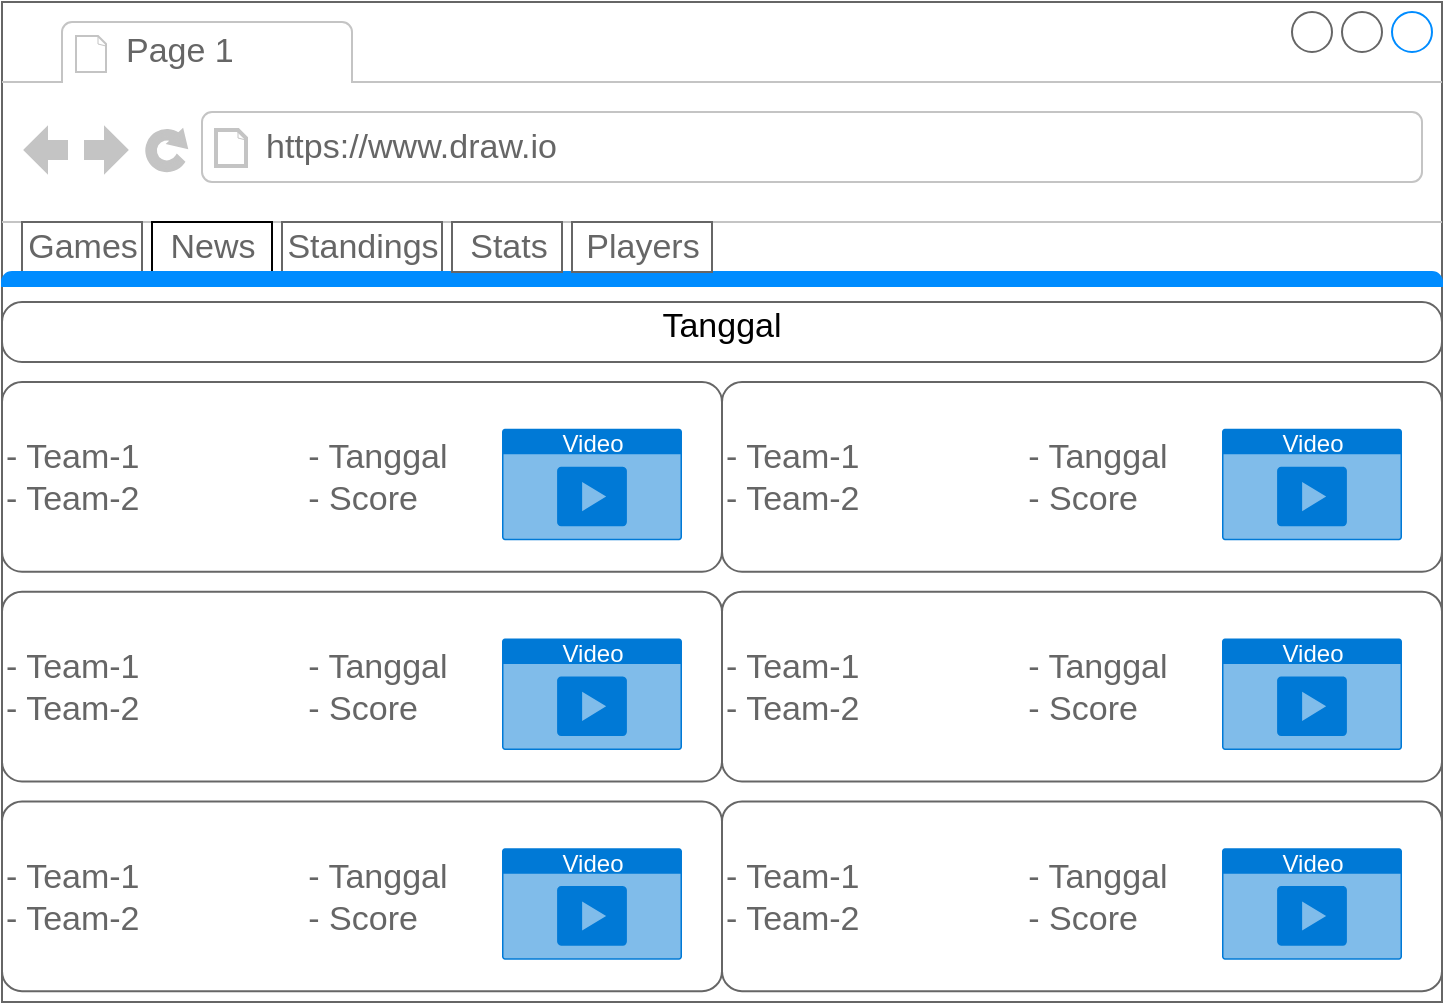 <mxfile version="16.5.1" type="device" pages="5"><diagram id="3axYa3zO3PIo3C2V4K2q" name="Tab Games"><mxGraphModel dx="946" dy="596" grid="1" gridSize="10" guides="1" tooltips="1" connect="1" arrows="1" fold="1" page="1" pageScale="1" pageWidth="850" pageHeight="1100" math="0" shadow="0"><root><mxCell id="0"/><mxCell id="1" parent="0"/><mxCell id="xXt2UMHNTTrphqnFE6aZ-1" value="" style="strokeWidth=1;shadow=0;dashed=0;align=center;html=1;shape=mxgraph.mockup.containers.browserWindow;rSize=0;strokeColor=#666666;strokeColor2=#008cff;strokeColor3=#c4c4c4;mainText=,;recursiveResize=0;" parent="1" vertex="1"><mxGeometry x="40" y="40" width="720" height="500" as="geometry"/></mxCell><mxCell id="xXt2UMHNTTrphqnFE6aZ-2" value="Page 1" style="strokeWidth=1;shadow=0;dashed=0;align=center;html=1;shape=mxgraph.mockup.containers.anchor;fontSize=17;fontColor=#666666;align=left;" parent="xXt2UMHNTTrphqnFE6aZ-1" vertex="1"><mxGeometry x="60" y="12" width="110" height="26" as="geometry"/></mxCell><mxCell id="xXt2UMHNTTrphqnFE6aZ-3" value="https://www.draw.io" style="strokeWidth=1;shadow=0;dashed=0;align=center;html=1;shape=mxgraph.mockup.containers.anchor;rSize=0;fontSize=17;fontColor=#666666;align=left;" parent="xXt2UMHNTTrphqnFE6aZ-1" vertex="1"><mxGeometry x="130" y="60" width="250" height="26" as="geometry"/></mxCell><mxCell id="xXt2UMHNTTrphqnFE6aZ-4" value="" style="strokeWidth=1;shadow=0;dashed=0;align=center;html=1;shape=mxgraph.mockup.containers.marginRect2;rectMarginTop=32;strokeColor=#666666;gradientColor=none;" parent="xXt2UMHNTTrphqnFE6aZ-1" vertex="1"><mxGeometry y="110" width="720" height="390" as="geometry"/></mxCell><mxCell id="xXt2UMHNTTrphqnFE6aZ-5" value="Games" style="strokeColor=inherit;fillColor=inherit;gradientColor=inherit;strokeWidth=1;shadow=0;dashed=0;align=center;html=1;shape=mxgraph.mockup.containers.rrect;rSize=0;fontSize=17;fontColor=#666666;gradientColor=none;" parent="xXt2UMHNTTrphqnFE6aZ-4" vertex="1"><mxGeometry width="60" height="25" relative="1" as="geometry"><mxPoint x="10" as="offset"/></mxGeometry></mxCell><mxCell id="xXt2UMHNTTrphqnFE6aZ-6" value="News" style="strokeWidth=1;shadow=0;dashed=0;align=center;html=1;shape=mxgraph.mockup.containers.rrect;rSize=0;fontSize=17;textOpacity=60;" parent="xXt2UMHNTTrphqnFE6aZ-4" vertex="1"><mxGeometry width="60" height="25" relative="1" as="geometry"><mxPoint x="75" as="offset"/></mxGeometry></mxCell><mxCell id="xXt2UMHNTTrphqnFE6aZ-7" value="Standings" style="strokeColor=inherit;fillColor=inherit;gradientColor=inherit;strokeWidth=1;shadow=0;dashed=0;align=center;html=1;shape=mxgraph.mockup.containers.rrect;rSize=0;fontSize=17;fontColor=#666666;gradientColor=none;" parent="xXt2UMHNTTrphqnFE6aZ-4" vertex="1"><mxGeometry width="80" height="25" relative="1" as="geometry"><mxPoint x="140" as="offset"/></mxGeometry></mxCell><mxCell id="xXt2UMHNTTrphqnFE6aZ-8" value="" style="strokeWidth=1;shadow=0;dashed=0;align=center;html=1;shape=mxgraph.mockup.containers.topButton;rSize=5;strokeColor=#008cff;fillColor=#008cff;gradientColor=none;resizeWidth=1;movable=0;deletable=1;" parent="xXt2UMHNTTrphqnFE6aZ-4" vertex="1"><mxGeometry width="720" height="7" relative="1" as="geometry"><mxPoint y="25" as="offset"/></mxGeometry></mxCell><mxCell id="Qo7SGb0OmbDnywXoMVkr-17" value="Tanggal" style="shape=mxgraph.mockup.containers.marginRect;rectMarginTop=10;strokeColor=#666666;strokeWidth=1;dashed=0;rounded=1;arcSize=5;recursiveResize=0;fontSize=17;" parent="xXt2UMHNTTrphqnFE6aZ-4" vertex="1"><mxGeometry y="30" width="720" height="40" as="geometry"/></mxCell><mxCell id="Qo7SGb0OmbDnywXoMVkr-19" value="" style="shape=mxgraph.mockup.containers.marginRect;rectMarginTop=10;strokeColor=#666666;strokeWidth=1;dashed=0;rounded=1;arcSize=5;recursiveResize=0;" parent="xXt2UMHNTTrphqnFE6aZ-4" vertex="1"><mxGeometry x="360" y="70" width="360" height="104.86" as="geometry"/></mxCell><mxCell id="Qo7SGb0OmbDnywXoMVkr-21" value="&lt;span&gt;&#9;&lt;/span&gt;&lt;br&gt;&lt;span&gt;&#9;&lt;/span&gt;- Team-1&lt;span&gt;&#9;&lt;span style=&quot;white-space: pre&quot;&gt;&#9;&lt;/span&gt;&lt;span style=&quot;white-space: pre&quot;&gt;&#9;&lt;/span&gt;&lt;span style=&quot;white-space: pre&quot;&gt;&#9;&lt;/span&gt;&lt;/span&gt;- Tanggal&amp;nbsp; &amp;nbsp; &amp;nbsp; &amp;nbsp; &amp;nbsp; &amp;nbsp;&lt;br&gt;&lt;span&gt;&#9;&lt;/span&gt;- Team-2&lt;span&gt;&#9;&lt;/span&gt;&lt;span&gt;&#9;&lt;/span&gt;&lt;span&gt;&#9;&lt;/span&gt;&amp;nbsp;&lt;span style=&quot;white-space: pre&quot;&gt;&#9;&lt;/span&gt;&lt;span style=&quot;white-space: pre&quot;&gt;&#9;&lt;/span&gt;- Score&lt;span style=&quot;white-space: pre&quot;&gt;&#9;&lt;/span&gt;&lt;span style=&quot;color: rgba(0 , 0 , 0 , 0) ; font-family: monospace ; font-size: 0px&quot;&gt;%3CmxGraphModel%3E%3Croot%3E%3CmxCell%20id%3D%220%22%2F%3E%3CmxCell%20id%3D%221%22%20parent%3D%220%22%2F%3E%3CmxCell%20id%3D%222%22%20value%3D%22Standings%22%20style%3D%22strokeColor%3Dinherit%3BfillColor%3Dinherit%3BgradientColor%3Dinherit%3BstrokeWidth%3D1%3Bshadow%3D0%3Bdashed%3D0%3Balign%3Dcenter%3Bhtml%3D1%3Bshape%3Dmxgraph.mockup.containers.rrect%3BrSize%3D0%3BfontSize%3D17%3BfontColor%3D%23666666%3BgradientColor%3Dnone%3B%22%20vertex%3D%221%22%20parent%3D%221%22%3E%3CmxGeometry%20x%3D%22260%22%20y%3D%22230%22%20width%3D%2280%22%20height%3D%2225%22%20as%3D%22geometry%22%2F%3E%3C%2FmxCell%3E%3C%2Froot%3E%3C%2FmxGraphM&lt;/span&gt;" style="strokeWidth=1;shadow=0;dashed=0;align=center;html=1;shape=mxgraph.mockup.text.bulletedList;textColor=#666666;mainText=,,,,;textSize=17;bulletStyle=none;strokeColor=none;fillColor=none;align=left;verticalAlign=top;fontSize=17;fontColor=#666666;" parent="Qo7SGb0OmbDnywXoMVkr-19" vertex="1"><mxGeometry y="11.143" width="360" height="100.286" as="geometry"/></mxCell><mxCell id="Qo7SGb0OmbDnywXoMVkr-22" value="Video" style="html=1;strokeColor=none;fillColor=#0079D6;labelPosition=center;verticalLabelPosition=middle;verticalAlign=top;align=center;fontSize=12;outlineConnect=0;spacingTop=-6;fontColor=#FFFFFF;sketch=0;shape=mxgraph.sitemap.video;" parent="Qo7SGb0OmbDnywXoMVkr-19" vertex="1"><mxGeometry x="250" y="33.429" width="90" height="55.714" as="geometry"/></mxCell><mxCell id="Qo7SGb0OmbDnywXoMVkr-30" value="" style="shape=mxgraph.mockup.containers.marginRect;rectMarginTop=10;strokeColor=#666666;strokeWidth=1;dashed=0;rounded=1;arcSize=5;recursiveResize=0;" parent="xXt2UMHNTTrphqnFE6aZ-4" vertex="1"><mxGeometry x="360" y="174.86" width="360" height="104.86" as="geometry"/></mxCell><mxCell id="Qo7SGb0OmbDnywXoMVkr-31" value="&lt;span&gt;&#9;&lt;/span&gt;&lt;br&gt;&lt;span&gt;&#9;&lt;/span&gt;- Team-1&lt;span&gt;&#9;&lt;span style=&quot;white-space: pre&quot;&gt;&#9;&lt;/span&gt;&lt;span style=&quot;white-space: pre&quot;&gt;&#9;&lt;/span&gt;&lt;span style=&quot;white-space: pre&quot;&gt;&#9;&lt;/span&gt;&lt;/span&gt;- Tanggal&amp;nbsp; &amp;nbsp; &amp;nbsp; &amp;nbsp; &amp;nbsp; &amp;nbsp;&lt;br&gt;&lt;span&gt;&#9;&lt;/span&gt;- Team-2&lt;span&gt;&#9;&lt;/span&gt;&lt;span&gt;&#9;&lt;/span&gt;&lt;span&gt;&#9;&lt;/span&gt;&amp;nbsp;&lt;span style=&quot;white-space: pre&quot;&gt;&#9;&lt;/span&gt;&lt;span style=&quot;white-space: pre&quot;&gt;&#9;&lt;/span&gt;- Score&lt;span style=&quot;white-space: pre&quot;&gt;&#9;&lt;/span&gt;&lt;span style=&quot;color: rgba(0 , 0 , 0 , 0) ; font-family: monospace ; font-size: 0px&quot;&gt;%3CmxGraphModel%3E%3Croot%3E%3CmxCell%20id%3D%220%22%2F%3E%3CmxCell%20id%3D%221%22%20parent%3D%220%22%2F%3E%3CmxCell%20id%3D%222%22%20value%3D%22Standings%22%20style%3D%22strokeColor%3Dinherit%3BfillColor%3Dinherit%3BgradientColor%3Dinherit%3BstrokeWidth%3D1%3Bshadow%3D0%3Bdashed%3D0%3Balign%3Dcenter%3Bhtml%3D1%3Bshape%3Dmxgraph.mockup.containers.rrect%3BrSize%3D0%3BfontSize%3D17%3BfontColor%3D%23666666%3BgradientColor%3Dnone%3B%22%20vertex%3D%221%22%20parent%3D%221%22%3E%3CmxGeometry%20x%3D%22260%22%20y%3D%22230%22%20width%3D%2280%22%20height%3D%2225%22%20as%3D%22geometry%22%2F%3E%3C%2FmxCell%3E%3C%2Froot%3E%3C%2FmxGraphM&lt;/span&gt;" style="strokeWidth=1;shadow=0;dashed=0;align=center;html=1;shape=mxgraph.mockup.text.bulletedList;textColor=#666666;mainText=,,,,;textSize=17;bulletStyle=none;strokeColor=none;fillColor=none;align=left;verticalAlign=top;fontSize=17;fontColor=#666666;" parent="Qo7SGb0OmbDnywXoMVkr-30" vertex="1"><mxGeometry y="11.143" width="360" height="100.286" as="geometry"/></mxCell><mxCell id="Qo7SGb0OmbDnywXoMVkr-32" value="Video" style="html=1;strokeColor=none;fillColor=#0079D6;labelPosition=center;verticalLabelPosition=middle;verticalAlign=top;align=center;fontSize=12;outlineConnect=0;spacingTop=-6;fontColor=#FFFFFF;sketch=0;shape=mxgraph.sitemap.video;" parent="Qo7SGb0OmbDnywXoMVkr-30" vertex="1"><mxGeometry x="250" y="33.429" width="90" height="55.714" as="geometry"/></mxCell><mxCell id="Qo7SGb0OmbDnywXoMVkr-27" value="" style="shape=mxgraph.mockup.containers.marginRect;rectMarginTop=10;strokeColor=#666666;strokeWidth=1;dashed=0;rounded=1;arcSize=5;recursiveResize=0;" parent="xXt2UMHNTTrphqnFE6aZ-4" vertex="1"><mxGeometry y="174.86" width="360" height="104.86" as="geometry"/></mxCell><mxCell id="Qo7SGb0OmbDnywXoMVkr-28" value="&lt;span&gt;&#9;&lt;/span&gt;&lt;br&gt;&lt;span&gt;&#9;&lt;/span&gt;- Team-1&lt;span&gt;&#9;&lt;span style=&quot;white-space: pre&quot;&gt;&#9;&lt;/span&gt;&lt;span style=&quot;white-space: pre&quot;&gt;&#9;&lt;/span&gt;&lt;span style=&quot;white-space: pre&quot;&gt;&#9;&lt;/span&gt;&lt;/span&gt;- Tanggal&amp;nbsp; &amp;nbsp; &amp;nbsp; &amp;nbsp; &amp;nbsp; &amp;nbsp;&lt;br&gt;&lt;span&gt;&#9;&lt;/span&gt;- Team-2&lt;span&gt;&#9;&lt;/span&gt;&lt;span&gt;&#9;&lt;/span&gt;&lt;span&gt;&#9;&lt;/span&gt;&amp;nbsp;&lt;span style=&quot;white-space: pre&quot;&gt;&#9;&lt;/span&gt;&lt;span style=&quot;white-space: pre&quot;&gt;&#9;&lt;/span&gt;- Score&lt;span style=&quot;white-space: pre&quot;&gt;&#9;&lt;/span&gt;&lt;span style=&quot;color: rgba(0 , 0 , 0 , 0) ; font-family: monospace ; font-size: 0px&quot;&gt;%3CmxGraphModel%3E%3Croot%3E%3CmxCell%20id%3D%220%22%2F%3E%3CmxCell%20id%3D%221%22%20parent%3D%220%22%2F%3E%3CmxCell%20id%3D%222%22%20value%3D%22Standings%22%20style%3D%22strokeColor%3Dinherit%3BfillColor%3Dinherit%3BgradientColor%3Dinherit%3BstrokeWidth%3D1%3Bshadow%3D0%3Bdashed%3D0%3Balign%3Dcenter%3Bhtml%3D1%3Bshape%3Dmxgraph.mockup.containers.rrect%3BrSize%3D0%3BfontSize%3D17%3BfontColor%3D%23666666%3BgradientColor%3Dnone%3B%22%20vertex%3D%221%22%20parent%3D%221%22%3E%3CmxGeometry%20x%3D%22260%22%20y%3D%22230%22%20width%3D%2280%22%20height%3D%2225%22%20as%3D%22geometry%22%2F%3E%3C%2FmxCell%3E%3C%2Froot%3E%3C%2FmxGraphM&lt;/span&gt;" style="strokeWidth=1;shadow=0;dashed=0;align=center;html=1;shape=mxgraph.mockup.text.bulletedList;textColor=#666666;mainText=,,,,;textSize=17;bulletStyle=none;strokeColor=none;fillColor=none;align=left;verticalAlign=top;fontSize=17;fontColor=#666666;" parent="Qo7SGb0OmbDnywXoMVkr-27" vertex="1"><mxGeometry y="11.143" width="360" height="100.286" as="geometry"/></mxCell><mxCell id="Qo7SGb0OmbDnywXoMVkr-29" value="Video" style="html=1;strokeColor=none;fillColor=#0079D6;labelPosition=center;verticalLabelPosition=middle;verticalAlign=top;align=center;fontSize=12;outlineConnect=0;spacingTop=-6;fontColor=#FFFFFF;sketch=0;shape=mxgraph.sitemap.video;" parent="Qo7SGb0OmbDnywXoMVkr-27" vertex="1"><mxGeometry x="250" y="33.429" width="90" height="55.714" as="geometry"/></mxCell><mxCell id="Qo7SGb0OmbDnywXoMVkr-33" value="" style="shape=mxgraph.mockup.containers.marginRect;rectMarginTop=10;strokeColor=#666666;strokeWidth=1;dashed=0;rounded=1;arcSize=5;recursiveResize=0;" parent="xXt2UMHNTTrphqnFE6aZ-4" vertex="1"><mxGeometry y="70" width="360" height="104.86" as="geometry"/></mxCell><mxCell id="Qo7SGb0OmbDnywXoMVkr-34" value="&lt;span&gt;&#9;&lt;/span&gt;&lt;br&gt;&lt;span&gt;&#9;&lt;/span&gt;- Team-1&lt;span&gt;&#9;&lt;span style=&quot;white-space: pre&quot;&gt;&#9;&lt;/span&gt;&lt;span style=&quot;white-space: pre&quot;&gt;&#9;&lt;/span&gt;&lt;span style=&quot;white-space: pre&quot;&gt;&#9;&lt;/span&gt;&lt;/span&gt;- Tanggal&amp;nbsp; &amp;nbsp; &amp;nbsp; &amp;nbsp; &amp;nbsp; &amp;nbsp;&lt;br&gt;&lt;span&gt;&#9;&lt;/span&gt;- Team-2&lt;span&gt;&#9;&lt;/span&gt;&lt;span&gt;&#9;&lt;/span&gt;&lt;span&gt;&#9;&lt;/span&gt;&amp;nbsp;&lt;span style=&quot;white-space: pre&quot;&gt;&#9;&lt;/span&gt;&lt;span style=&quot;white-space: pre&quot;&gt;&#9;&lt;/span&gt;- Score&lt;span style=&quot;white-space: pre&quot;&gt;&#9;&lt;/span&gt;&lt;span style=&quot;color: rgba(0 , 0 , 0 , 0) ; font-family: monospace ; font-size: 0px&quot;&gt;%3CmxGraphModel%3E%3Croot%3E%3CmxCell%20id%3D%220%22%2F%3E%3CmxCell%20id%3D%221%22%20parent%3D%220%22%2F%3E%3CmxCell%20id%3D%222%22%20value%3D%22Standings%22%20style%3D%22strokeColor%3Dinherit%3BfillColor%3Dinherit%3BgradientColor%3Dinherit%3BstrokeWidth%3D1%3Bshadow%3D0%3Bdashed%3D0%3Balign%3Dcenter%3Bhtml%3D1%3Bshape%3Dmxgraph.mockup.containers.rrect%3BrSize%3D0%3BfontSize%3D17%3BfontColor%3D%23666666%3BgradientColor%3Dnone%3B%22%20vertex%3D%221%22%20parent%3D%221%22%3E%3CmxGeometry%20x%3D%22260%22%20y%3D%22230%22%20width%3D%2280%22%20height%3D%2225%22%20as%3D%22geometry%22%2F%3E%3C%2FmxCell%3E%3C%2Froot%3E%3C%2FmxGraphM&lt;/span&gt;" style="strokeWidth=1;shadow=0;dashed=0;align=center;html=1;shape=mxgraph.mockup.text.bulletedList;textColor=#666666;mainText=,,,,;textSize=17;bulletStyle=none;strokeColor=none;fillColor=none;align=left;verticalAlign=top;fontSize=17;fontColor=#666666;" parent="Qo7SGb0OmbDnywXoMVkr-33" vertex="1"><mxGeometry y="11.14" width="360" height="88.86" as="geometry"/></mxCell><mxCell id="Qo7SGb0OmbDnywXoMVkr-35" value="Video" style="html=1;strokeColor=none;fillColor=#0079D6;labelPosition=center;verticalLabelPosition=middle;verticalAlign=top;align=center;fontSize=12;outlineConnect=0;spacingTop=-6;fontColor=#FFFFFF;sketch=0;shape=mxgraph.sitemap.video;" parent="Qo7SGb0OmbDnywXoMVkr-33" vertex="1"><mxGeometry x="250" y="33.429" width="90" height="55.714" as="geometry"/></mxCell><mxCell id="qWjXDe-4yJgPfYWiyjSn-6" value="" style="shape=mxgraph.mockup.containers.marginRect;rectMarginTop=10;strokeColor=#666666;strokeWidth=1;dashed=0;rounded=1;arcSize=5;recursiveResize=0;" parent="xXt2UMHNTTrphqnFE6aZ-4" vertex="1"><mxGeometry y="279.72" width="360" height="104.86" as="geometry"/></mxCell><mxCell id="qWjXDe-4yJgPfYWiyjSn-7" value="&lt;span&gt;&#9;&lt;/span&gt;&lt;br&gt;&lt;span&gt;&#9;&lt;/span&gt;- Team-1&lt;span&gt;&#9;&lt;span style=&quot;white-space: pre&quot;&gt;&#9;&lt;/span&gt;&lt;span style=&quot;white-space: pre&quot;&gt;&#9;&lt;/span&gt;&lt;span style=&quot;white-space: pre&quot;&gt;&#9;&lt;/span&gt;&lt;/span&gt;- Tanggal&amp;nbsp; &amp;nbsp; &amp;nbsp; &amp;nbsp; &amp;nbsp; &amp;nbsp;&lt;br&gt;&lt;span&gt;&#9;&lt;/span&gt;- Team-2&lt;span&gt;&#9;&lt;/span&gt;&lt;span&gt;&#9;&lt;/span&gt;&lt;span&gt;&#9;&lt;/span&gt;&amp;nbsp;&lt;span style=&quot;white-space: pre&quot;&gt;&#9;&lt;/span&gt;&lt;span style=&quot;white-space: pre&quot;&gt;&#9;&lt;/span&gt;- Score&lt;span style=&quot;white-space: pre&quot;&gt;&#9;&lt;/span&gt;&lt;span style=&quot;color: rgba(0 , 0 , 0 , 0) ; font-family: monospace ; font-size: 0px&quot;&gt;%3CmxGraphModel%3E%3Croot%3E%3CmxCell%20id%3D%220%22%2F%3E%3CmxCell%20id%3D%221%22%20parent%3D%220%22%2F%3E%3CmxCell%20id%3D%222%22%20value%3D%22Standings%22%20style%3D%22strokeColor%3Dinherit%3BfillColor%3Dinherit%3BgradientColor%3Dinherit%3BstrokeWidth%3D1%3Bshadow%3D0%3Bdashed%3D0%3Balign%3Dcenter%3Bhtml%3D1%3Bshape%3Dmxgraph.mockup.containers.rrect%3BrSize%3D0%3BfontSize%3D17%3BfontColor%3D%23666666%3BgradientColor%3Dnone%3B%22%20vertex%3D%221%22%20parent%3D%221%22%3E%3CmxGeometry%20x%3D%22260%22%20y%3D%22230%22%20width%3D%2280%22%20height%3D%2225%22%20as%3D%22geometry%22%2F%3E%3C%2FmxCell%3E%3C%2Froot%3E%3C%2FmxGraphM&lt;/span&gt;" style="strokeWidth=1;shadow=0;dashed=0;align=center;html=1;shape=mxgraph.mockup.text.bulletedList;textColor=#666666;mainText=,,,,;textSize=17;bulletStyle=none;strokeColor=none;fillColor=none;align=left;verticalAlign=top;fontSize=17;fontColor=#666666;" parent="qWjXDe-4yJgPfYWiyjSn-6" vertex="1"><mxGeometry y="11.14" width="360" height="88.86" as="geometry"/></mxCell><mxCell id="qWjXDe-4yJgPfYWiyjSn-8" value="Video" style="html=1;strokeColor=none;fillColor=#0079D6;labelPosition=center;verticalLabelPosition=middle;verticalAlign=top;align=center;fontSize=12;outlineConnect=0;spacingTop=-6;fontColor=#FFFFFF;sketch=0;shape=mxgraph.sitemap.video;" parent="qWjXDe-4yJgPfYWiyjSn-6" vertex="1"><mxGeometry x="250" y="33.429" width="90" height="55.714" as="geometry"/></mxCell><mxCell id="qWjXDe-4yJgPfYWiyjSn-3" value="" style="shape=mxgraph.mockup.containers.marginRect;rectMarginTop=10;strokeColor=#666666;strokeWidth=1;dashed=0;rounded=1;arcSize=5;recursiveResize=0;" parent="xXt2UMHNTTrphqnFE6aZ-4" vertex="1"><mxGeometry x="360" y="279.72" width="360" height="104.86" as="geometry"/></mxCell><mxCell id="qWjXDe-4yJgPfYWiyjSn-4" value="&lt;span&gt;&#9;&lt;/span&gt;&lt;br&gt;&lt;span&gt;&#9;&lt;/span&gt;- Team-1&lt;span&gt;&#9;&lt;span style=&quot;white-space: pre&quot;&gt;&#9;&lt;/span&gt;&lt;span style=&quot;white-space: pre&quot;&gt;&#9;&lt;/span&gt;&lt;span style=&quot;white-space: pre&quot;&gt;&#9;&lt;/span&gt;&lt;/span&gt;- Tanggal&amp;nbsp; &amp;nbsp; &amp;nbsp; &amp;nbsp; &amp;nbsp; &amp;nbsp;&lt;br&gt;&lt;span&gt;&#9;&lt;/span&gt;- Team-2&lt;span&gt;&#9;&lt;/span&gt;&lt;span&gt;&#9;&lt;/span&gt;&lt;span&gt;&#9;&lt;/span&gt;&amp;nbsp;&lt;span style=&quot;white-space: pre&quot;&gt;&#9;&lt;/span&gt;&lt;span style=&quot;white-space: pre&quot;&gt;&#9;&lt;/span&gt;- Score&lt;span style=&quot;white-space: pre&quot;&gt;&#9;&lt;/span&gt;&lt;span style=&quot;color: rgba(0 , 0 , 0 , 0) ; font-family: monospace ; font-size: 0px&quot;&gt;%3CmxGraphModel%3E%3Croot%3E%3CmxCell%20id%3D%220%22%2F%3E%3CmxCell%20id%3D%221%22%20parent%3D%220%22%2F%3E%3CmxCell%20id%3D%222%22%20value%3D%22Standings%22%20style%3D%22strokeColor%3Dinherit%3BfillColor%3Dinherit%3BgradientColor%3Dinherit%3BstrokeWidth%3D1%3Bshadow%3D0%3Bdashed%3D0%3Balign%3Dcenter%3Bhtml%3D1%3Bshape%3Dmxgraph.mockup.containers.rrect%3BrSize%3D0%3BfontSize%3D17%3BfontColor%3D%23666666%3BgradientColor%3Dnone%3B%22%20vertex%3D%221%22%20parent%3D%221%22%3E%3CmxGeometry%20x%3D%22260%22%20y%3D%22230%22%20width%3D%2280%22%20height%3D%2225%22%20as%3D%22geometry%22%2F%3E%3C%2FmxCell%3E%3C%2Froot%3E%3C%2FmxGraphM&lt;/span&gt;" style="strokeWidth=1;shadow=0;dashed=0;align=center;html=1;shape=mxgraph.mockup.text.bulletedList;textColor=#666666;mainText=,,,,;textSize=17;bulletStyle=none;strokeColor=none;fillColor=none;align=left;verticalAlign=top;fontSize=17;fontColor=#666666;" parent="qWjXDe-4yJgPfYWiyjSn-3" vertex="1"><mxGeometry y="11.14" width="360" height="88.86" as="geometry"/></mxCell><mxCell id="qWjXDe-4yJgPfYWiyjSn-5" value="Video" style="html=1;strokeColor=none;fillColor=#0079D6;labelPosition=center;verticalLabelPosition=middle;verticalAlign=top;align=center;fontSize=12;outlineConnect=0;spacingTop=-6;fontColor=#FFFFFF;sketch=0;shape=mxgraph.sitemap.video;" parent="qWjXDe-4yJgPfYWiyjSn-3" vertex="1"><mxGeometry x="250" y="33.429" width="90" height="55.714" as="geometry"/></mxCell><mxCell id="xXt2UMHNTTrphqnFE6aZ-9" value="Stats" style="strokeColor=inherit;fillColor=inherit;gradientColor=inherit;strokeWidth=1;shadow=0;dashed=0;align=center;html=1;shape=mxgraph.mockup.containers.rrect;rSize=0;fontSize=17;fontColor=#666666;gradientColor=none;" parent="xXt2UMHNTTrphqnFE6aZ-1" vertex="1"><mxGeometry x="225" y="110" width="55" height="25" as="geometry"/></mxCell><mxCell id="xXt2UMHNTTrphqnFE6aZ-10" value="Players" style="strokeColor=inherit;fillColor=inherit;gradientColor=inherit;strokeWidth=1;shadow=0;dashed=0;align=center;html=1;shape=mxgraph.mockup.containers.rrect;rSize=0;fontSize=17;fontColor=#666666;gradientColor=none;" parent="xXt2UMHNTTrphqnFE6aZ-1" vertex="1"><mxGeometry x="285" y="110" width="70" height="25" as="geometry"/></mxCell></root></mxGraphModel></diagram><diagram name="Tab News" id="zZQJawZMrmdtQnR35rs9"><mxGraphModel dx="946" dy="596" grid="1" gridSize="10" guides="1" tooltips="1" connect="1" arrows="1" fold="1" page="1" pageScale="1" pageWidth="850" pageHeight="1100" math="0" shadow="0"><root><mxCell id="0wuznajgfDmn5ja8TI0d-0"/><mxCell id="0wuznajgfDmn5ja8TI0d-1" parent="0wuznajgfDmn5ja8TI0d-0"/><mxCell id="0wuznajgfDmn5ja8TI0d-2" value="" style="strokeWidth=1;shadow=0;dashed=0;align=center;html=1;shape=mxgraph.mockup.containers.browserWindow;rSize=0;strokeColor=#666666;strokeColor2=#008cff;strokeColor3=#c4c4c4;mainText=,;recursiveResize=0;" parent="0wuznajgfDmn5ja8TI0d-1" vertex="1"><mxGeometry x="40" y="40" width="720" height="500" as="geometry"/></mxCell><mxCell id="0wuznajgfDmn5ja8TI0d-3" value="Tab News" style="strokeWidth=1;shadow=0;dashed=0;align=center;html=1;shape=mxgraph.mockup.containers.anchor;fontSize=17;fontColor=#666666;align=left;" parent="0wuznajgfDmn5ja8TI0d-2" vertex="1"><mxGeometry x="60" y="12" width="110" height="26" as="geometry"/></mxCell><mxCell id="0wuznajgfDmn5ja8TI0d-4" value="https://www.draw.io" style="strokeWidth=1;shadow=0;dashed=0;align=center;html=1;shape=mxgraph.mockup.containers.anchor;rSize=0;fontSize=17;fontColor=#666666;align=left;" parent="0wuznajgfDmn5ja8TI0d-2" vertex="1"><mxGeometry x="130" y="60" width="250" height="26" as="geometry"/></mxCell><mxCell id="0wuznajgfDmn5ja8TI0d-5" value="" style="strokeWidth=1;shadow=0;dashed=0;align=center;html=1;shape=mxgraph.mockup.containers.marginRect2;rectMarginTop=32;strokeColor=#666666;gradientColor=none;" parent="0wuznajgfDmn5ja8TI0d-2" vertex="1"><mxGeometry y="110" width="720" height="390" as="geometry"/></mxCell><mxCell id="0wuznajgfDmn5ja8TI0d-6" value="Games" style="strokeColor=inherit;fillColor=inherit;gradientColor=inherit;strokeWidth=1;shadow=0;dashed=0;align=center;html=1;shape=mxgraph.mockup.containers.rrect;rSize=0;fontSize=17;fontColor=#666666;gradientColor=none;" parent="0wuznajgfDmn5ja8TI0d-5" vertex="1"><mxGeometry width="60" height="25" relative="1" as="geometry"><mxPoint x="10" as="offset"/></mxGeometry></mxCell><mxCell id="0wuznajgfDmn5ja8TI0d-7" value="News" style="strokeWidth=1;shadow=0;dashed=0;align=center;html=1;shape=mxgraph.mockup.containers.rrect;rSize=0;fontSize=17;textOpacity=60;" parent="0wuznajgfDmn5ja8TI0d-5" vertex="1"><mxGeometry width="60" height="25" relative="1" as="geometry"><mxPoint x="75" as="offset"/></mxGeometry></mxCell><mxCell id="0wuznajgfDmn5ja8TI0d-8" value="Standings" style="strokeColor=inherit;fillColor=inherit;gradientColor=inherit;strokeWidth=1;shadow=0;dashed=0;align=center;html=1;shape=mxgraph.mockup.containers.rrect;rSize=0;fontSize=17;fontColor=#666666;gradientColor=none;" parent="0wuznajgfDmn5ja8TI0d-5" vertex="1"><mxGeometry width="80" height="25" relative="1" as="geometry"><mxPoint x="140" as="offset"/></mxGeometry></mxCell><mxCell id="0wuznajgfDmn5ja8TI0d-9" value="" style="strokeWidth=1;shadow=0;dashed=0;align=center;html=1;shape=mxgraph.mockup.containers.topButton;rSize=5;strokeColor=#008cff;fillColor=#008cff;gradientColor=none;resizeWidth=1;movable=0;deletable=1;" parent="0wuznajgfDmn5ja8TI0d-5" vertex="1"><mxGeometry width="720" height="7" relative="1" as="geometry"><mxPoint y="25" as="offset"/></mxGeometry></mxCell><mxCell id="9W4d1-x-fUeWC6ea-We8-5" value="Title and Date" style="shape=mxgraph.mockup.containers.marginRect;rectMarginTop=10;strokeColor=#666666;strokeWidth=1;dashed=0;rounded=1;arcSize=5;recursiveResize=0;fontSize=21;" parent="0wuznajgfDmn5ja8TI0d-5" vertex="1"><mxGeometry x="10" y="40" width="700" height="80" as="geometry"/></mxCell><mxCell id="9W4d1-x-fUeWC6ea-We8-7" value="Video" style="html=1;strokeColor=none;fillColor=#0079D6;labelPosition=center;verticalLabelPosition=middle;verticalAlign=top;align=center;fontSize=12;outlineConnect=0;spacingTop=-6;fontColor=#FFFFFF;sketch=0;shape=mxgraph.sitemap.video;" parent="0wuznajgfDmn5ja8TI0d-5" vertex="1"><mxGeometry x="580" y="60" width="110" height="50" as="geometry"/></mxCell><mxCell id="9W4d1-x-fUeWC6ea-We8-8" value="Title and Date" style="shape=mxgraph.mockup.containers.marginRect;rectMarginTop=10;strokeColor=#666666;strokeWidth=1;dashed=0;rounded=1;arcSize=5;recursiveResize=0;fontSize=21;" parent="0wuznajgfDmn5ja8TI0d-5" vertex="1"><mxGeometry x="10" y="205.43" width="700" height="80" as="geometry"/></mxCell><mxCell id="9W4d1-x-fUeWC6ea-We8-9" value="Title and Date" style="shape=mxgraph.mockup.containers.marginRect;rectMarginTop=10;strokeColor=#666666;strokeWidth=1;dashed=0;rounded=1;arcSize=5;recursiveResize=0;fontSize=21;" parent="0wuznajgfDmn5ja8TI0d-5" vertex="1"><mxGeometry x="10" y="120" width="700" height="80" as="geometry"/></mxCell><mxCell id="9W4d1-x-fUeWC6ea-We8-10" value="Title and Date" style="shape=mxgraph.mockup.containers.marginRect;rectMarginTop=10;strokeColor=#666666;strokeWidth=1;dashed=0;rounded=1;arcSize=5;recursiveResize=0;fontSize=21;" parent="0wuznajgfDmn5ja8TI0d-5" vertex="1"><mxGeometry x="10" y="290" width="700" height="80" as="geometry"/></mxCell><mxCell id="9W4d1-x-fUeWC6ea-We8-11" value="Video" style="html=1;strokeColor=none;fillColor=#0079D6;labelPosition=center;verticalLabelPosition=middle;verticalAlign=top;align=center;fontSize=12;outlineConnect=0;spacingTop=-6;fontColor=#FFFFFF;sketch=0;shape=mxgraph.sitemap.video;" parent="0wuznajgfDmn5ja8TI0d-5" vertex="1"><mxGeometry x="580" y="140" width="110" height="50" as="geometry"/></mxCell><mxCell id="9W4d1-x-fUeWC6ea-We8-14" value="Video" style="html=1;strokeColor=none;fillColor=#0079D6;labelPosition=center;verticalLabelPosition=middle;verticalAlign=top;align=center;fontSize=12;outlineConnect=0;spacingTop=-6;fontColor=#FFFFFF;sketch=0;shape=mxgraph.sitemap.video;" parent="0wuznajgfDmn5ja8TI0d-5" vertex="1"><mxGeometry x="580" y="220.43" width="110" height="50" as="geometry"/></mxCell><mxCell id="9W4d1-x-fUeWC6ea-We8-13" value="Video" style="html=1;strokeColor=none;fillColor=#0079D6;labelPosition=center;verticalLabelPosition=middle;verticalAlign=top;align=center;fontSize=12;outlineConnect=0;spacingTop=-6;fontColor=#FFFFFF;sketch=0;shape=mxgraph.sitemap.video;" parent="0wuznajgfDmn5ja8TI0d-5" vertex="1"><mxGeometry x="580" y="305" width="110" height="50" as="geometry"/></mxCell><mxCell id="0wuznajgfDmn5ja8TI0d-34" value="Stats" style="strokeColor=inherit;fillColor=inherit;gradientColor=inherit;strokeWidth=1;shadow=0;dashed=0;align=center;html=1;shape=mxgraph.mockup.containers.rrect;rSize=0;fontSize=17;fontColor=#666666;gradientColor=none;" parent="0wuznajgfDmn5ja8TI0d-2" vertex="1"><mxGeometry x="225" y="110" width="55" height="25" as="geometry"/></mxCell><mxCell id="0wuznajgfDmn5ja8TI0d-35" value="Players" style="strokeColor=inherit;fillColor=inherit;gradientColor=inherit;strokeWidth=1;shadow=0;dashed=0;align=center;html=1;shape=mxgraph.mockup.containers.rrect;rSize=0;fontSize=17;fontColor=#666666;gradientColor=none;" parent="0wuznajgfDmn5ja8TI0d-2" vertex="1"><mxGeometry x="285" y="110" width="70" height="25" as="geometry"/></mxCell></root></mxGraphModel></diagram><diagram name="Tab Standings" id="je6uQ49EJ4EMCMTmNzPo"><mxGraphModel dx="946" dy="596" grid="1" gridSize="10" guides="1" tooltips="1" connect="1" arrows="1" fold="1" page="1" pageScale="1" pageWidth="850" pageHeight="1100" math="0" shadow="0"><root><mxCell id="gNQoKay74xs9qyoUMFtt-0"/><mxCell id="gNQoKay74xs9qyoUMFtt-1" parent="gNQoKay74xs9qyoUMFtt-0"/><mxCell id="gNQoKay74xs9qyoUMFtt-2" value="" style="strokeWidth=1;shadow=0;dashed=0;align=center;html=1;shape=mxgraph.mockup.containers.browserWindow;rSize=0;strokeColor=#666666;strokeColor2=#008cff;strokeColor3=#c4c4c4;mainText=,;recursiveResize=0;" parent="gNQoKay74xs9qyoUMFtt-1" vertex="1"><mxGeometry x="40" y="80" width="720" height="500" as="geometry"/></mxCell><mxCell id="gNQoKay74xs9qyoUMFtt-3" value="Page 1" style="strokeWidth=1;shadow=0;dashed=0;align=center;html=1;shape=mxgraph.mockup.containers.anchor;fontSize=17;fontColor=#666666;align=left;" parent="gNQoKay74xs9qyoUMFtt-2" vertex="1"><mxGeometry x="60" y="12" width="110" height="26" as="geometry"/></mxCell><mxCell id="gNQoKay74xs9qyoUMFtt-4" value="https://www.draw.io" style="strokeWidth=1;shadow=0;dashed=0;align=center;html=1;shape=mxgraph.mockup.containers.anchor;rSize=0;fontSize=17;fontColor=#666666;align=left;" parent="gNQoKay74xs9qyoUMFtt-2" vertex="1"><mxGeometry x="130" y="60" width="250" height="26" as="geometry"/></mxCell><mxCell id="gNQoKay74xs9qyoUMFtt-5" value="" style="strokeWidth=1;shadow=0;dashed=0;align=center;html=1;shape=mxgraph.mockup.containers.marginRect2;rectMarginTop=32;strokeColor=#666666;gradientColor=none;" parent="gNQoKay74xs9qyoUMFtt-2" vertex="1"><mxGeometry y="110" width="720" height="390" as="geometry"/></mxCell><mxCell id="gNQoKay74xs9qyoUMFtt-6" value="Games" style="strokeColor=inherit;fillColor=inherit;gradientColor=inherit;strokeWidth=1;shadow=0;dashed=0;align=center;html=1;shape=mxgraph.mockup.containers.rrect;rSize=0;fontSize=17;fontColor=#666666;gradientColor=none;" parent="gNQoKay74xs9qyoUMFtt-5" vertex="1"><mxGeometry width="60" height="25" relative="1" as="geometry"><mxPoint x="10" as="offset"/></mxGeometry></mxCell><mxCell id="gNQoKay74xs9qyoUMFtt-7" value="News" style="strokeWidth=1;shadow=0;dashed=0;align=center;html=1;shape=mxgraph.mockup.containers.rrect;rSize=0;fontSize=17;textOpacity=60;" parent="gNQoKay74xs9qyoUMFtt-5" vertex="1"><mxGeometry width="60" height="25" relative="1" as="geometry"><mxPoint x="75" as="offset"/></mxGeometry></mxCell><mxCell id="gNQoKay74xs9qyoUMFtt-8" value="Standings" style="strokeColor=inherit;fillColor=inherit;gradientColor=inherit;strokeWidth=1;shadow=0;dashed=0;align=center;html=1;shape=mxgraph.mockup.containers.rrect;rSize=0;fontSize=17;fontColor=#666666;gradientColor=none;" parent="gNQoKay74xs9qyoUMFtt-5" vertex="1"><mxGeometry width="80" height="25" relative="1" as="geometry"><mxPoint x="140" as="offset"/></mxGeometry></mxCell><mxCell id="gNQoKay74xs9qyoUMFtt-9" value="" style="strokeWidth=1;shadow=0;dashed=0;align=center;html=1;shape=mxgraph.mockup.containers.topButton;rSize=5;strokeColor=#008cff;fillColor=#008cff;gradientColor=none;resizeWidth=1;movable=0;deletable=1;" parent="gNQoKay74xs9qyoUMFtt-5" vertex="1"><mxGeometry width="720" height="7" relative="1" as="geometry"><mxPoint y="25" as="offset"/></mxGeometry></mxCell><mxCell id="gNQoKay74xs9qyoUMFtt-15" value="" style="rounded=0;whiteSpace=wrap;html=1;" parent="gNQoKay74xs9qyoUMFtt-5" vertex="1"><mxGeometry y="30" width="720" height="30" as="geometry"/></mxCell><mxCell id="gNQoKay74xs9qyoUMFtt-17" value="&lt;font style=&quot;font-size: 14px&quot;&gt;Season&lt;br&gt;YY-MM&lt;br&gt;&lt;/font&gt;" style="rounded=0;whiteSpace=wrap;html=1;" parent="gNQoKay74xs9qyoUMFtt-5" vertex="1"><mxGeometry y="30" width="120" height="30" as="geometry"/></mxCell><mxCell id="rNosCjaAXgXLpr6mbL_g-0" value="Eastern Conference" style="rounded=0;whiteSpace=wrap;html=1;fontSize=17;" parent="gNQoKay74xs9qyoUMFtt-5" vertex="1"><mxGeometry y="60" width="360" height="30" as="geometry"/></mxCell><mxCell id="rNosCjaAXgXLpr6mbL_g-2" value="Western Conference" style="rounded=0;whiteSpace=wrap;html=1;fontSize=17;" parent="gNQoKay74xs9qyoUMFtt-5" vertex="1"><mxGeometry x="360" y="60" width="360" height="30" as="geometry"/></mxCell><mxCell id="rNosCjaAXgXLpr6mbL_g-3" value="" style="rounded=0;whiteSpace=wrap;html=1;fontSize=17;" parent="gNQoKay74xs9qyoUMFtt-5" vertex="1"><mxGeometry y="120" width="720" height="270" as="geometry"/></mxCell><mxCell id="rNosCjaAXgXLpr6mbL_g-4" value="&lt;font style=&quot;font-size: 14px&quot;&gt;Team&lt;span style=&quot;white-space: pre&quot;&gt;&#9;&lt;/span&gt;&lt;span style=&quot;white-space: pre&quot;&gt;&#9;&lt;/span&gt;&lt;span style=&quot;white-space: pre&quot;&gt;&#9;&lt;/span&gt;&lt;span style=&quot;white-space: pre&quot;&gt;&#9;&lt;/span&gt;&lt;span style=&quot;white-space: pre&quot;&gt;&#9;&lt;/span&gt;&lt;span style=&quot;white-space: pre&quot;&gt;&#9;&lt;/span&gt;&lt;span style=&quot;white-space: pre&quot;&gt;&#9;&lt;/span&gt;&lt;span style=&quot;white-space: pre&quot;&gt;&#9;&lt;/span&gt;&lt;span style=&quot;white-space: pre&quot;&gt;&#9;&lt;/span&gt;W&lt;span style=&quot;white-space: pre&quot;&gt;&#9;&lt;/span&gt;L&lt;span style=&quot;white-space: pre&quot;&gt;&#9;&lt;/span&gt;Pct&lt;span style=&quot;white-space: pre&quot;&gt;&#9;&amp;nbsp;&lt;/span&gt;&amp;nbsp;GB&lt;span style=&quot;white-space: pre&quot;&gt;&#9;&lt;/span&gt;&lt;span style=&quot;white-space: pre&quot;&gt;&amp;nbsp;   &lt;/span&gt;Conf&amp;nbsp; &amp;nbsp;&lt;span style=&quot;white-space: pre&quot;&gt;&#9;&lt;/span&gt;Home&amp;nbsp; &amp;nbsp; &amp;nbsp;Away&amp;nbsp; &amp;nbsp; &amp;nbsp;L10&amp;nbsp; &amp;nbsp;&lt;span style=&quot;white-space: pre&quot;&gt;&#9;&lt;/span&gt;&amp;nbsp; Strk&lt;/font&gt;" style="rounded=0;whiteSpace=wrap;html=1;fontSize=17;align=left;" parent="gNQoKay74xs9qyoUMFtt-5" vertex="1"><mxGeometry y="90" width="720" height="30" as="geometry"/></mxCell><mxCell id="rNosCjaAXgXLpr6mbL_g-10" value="&lt;font style=&quot;font-size: 14px&quot;&gt;1 Team-name&lt;span&gt;&#9;&lt;/span&gt;&lt;span&gt;&#9;&lt;/span&gt;&lt;span&gt;&#9;&lt;/span&gt;&lt;span&gt;&#9;&lt;/span&gt;&lt;span&gt;&#9;&lt;span&gt;&#9;&lt;/span&gt; &lt;span&gt;&#9;&lt;/span&gt; &lt;/span&gt;&lt;span&gt;&amp;nbsp; &lt;span&gt;&#9;&lt;/span&gt;&lt;span&gt;&#9;&lt;/span&gt;&lt;span&gt;&#9;&lt;/span&gt;&lt;span&gt;&#9;&lt;/span&gt;&lt;span&gt;&#9;&lt;/span&gt;&lt;span&gt;&#9;&lt;/span&gt;&amp;nbsp; &amp;nbsp; &amp;nbsp; &amp;nbsp; &amp;nbsp; &amp;nbsp; &amp;nbsp; &amp;nbsp; &amp;nbsp; &amp;nbsp; &amp;nbsp; &amp;nbsp; &amp;nbsp; &amp;nbsp; &amp;nbsp; &amp;nbsp; &amp;nbsp; &amp;nbsp; &amp;nbsp; &amp;nbsp; &amp;nbsp; &amp;nbsp; &amp;nbsp; &amp;nbsp; &amp;nbsp; &amp;nbsp; &amp;nbsp;&lt;/span&gt;num&amp;nbsp;&amp;nbsp;&lt;/font&gt;&lt;span style=&quot;font-size: 14px&quot;&gt;num&amp;nbsp;&amp;nbsp;&lt;/span&gt;&lt;span style=&quot;font-size: 14px&quot;&gt;num&amp;nbsp; &amp;nbsp;&lt;/span&gt;&lt;span style=&quot;font-size: 14px&quot;&gt;num&amp;nbsp; &amp;nbsp; num&amp;nbsp; &amp;nbsp; &amp;nbsp;num&amp;nbsp; &amp;nbsp; &amp;nbsp; &amp;nbsp;num&amp;nbsp; &amp;nbsp; &amp;nbsp; num&amp;nbsp; &amp;nbsp; W/L&amp;amp;num&lt;/span&gt;" style="rounded=0;whiteSpace=wrap;html=1;fontSize=17;align=left;" parent="gNQoKay74xs9qyoUMFtt-5" vertex="1"><mxGeometry y="120" width="720" height="30" as="geometry"/></mxCell><mxCell id="rNosCjaAXgXLpr6mbL_g-11" value="&lt;font style=&quot;font-size: 14px&quot;&gt;2 Team-name&lt;span&gt;&#9;&lt;/span&gt;&lt;span&gt;&#9;&lt;/span&gt;&lt;span&gt;&#9;&lt;/span&gt;&lt;span&gt;&#9;&lt;/span&gt;&lt;span&gt;&#9;&lt;span&gt;&#9;&lt;/span&gt; &lt;span&gt;&#9;&lt;/span&gt; &lt;/span&gt;&lt;span&gt;&amp;nbsp; &lt;span&gt;&#9;&lt;/span&gt;&lt;span&gt;&#9;&lt;/span&gt;&lt;span&gt;&#9;&lt;/span&gt;&lt;span&gt;&#9;&lt;/span&gt;&lt;span&gt;&#9;&lt;/span&gt;&lt;span&gt;&#9;&lt;/span&gt;&amp;nbsp; &amp;nbsp; &amp;nbsp; &amp;nbsp; &amp;nbsp; &amp;nbsp; &amp;nbsp; &amp;nbsp; &amp;nbsp; &amp;nbsp; &amp;nbsp; &amp;nbsp; &amp;nbsp; &amp;nbsp; &amp;nbsp; &amp;nbsp; &amp;nbsp; &amp;nbsp; &amp;nbsp; &amp;nbsp; &amp;nbsp; &amp;nbsp; &amp;nbsp; &amp;nbsp; &amp;nbsp; &amp;nbsp; &amp;nbsp;&lt;/span&gt;num&amp;nbsp;&amp;nbsp;&lt;/font&gt;&lt;span style=&quot;font-size: 14px&quot;&gt;num&amp;nbsp;&amp;nbsp;&lt;/span&gt;&lt;span style=&quot;font-size: 14px&quot;&gt;num&amp;nbsp; &amp;nbsp;&lt;/span&gt;&lt;span style=&quot;font-size: 14px&quot;&gt;num&amp;nbsp; &amp;nbsp; num&amp;nbsp; &amp;nbsp; &amp;nbsp;num&amp;nbsp; &amp;nbsp; &amp;nbsp; &amp;nbsp;num&amp;nbsp; &amp;nbsp; &amp;nbsp; num&amp;nbsp; &amp;nbsp; W/L&amp;amp;num&lt;/span&gt;" style="rounded=0;whiteSpace=wrap;html=1;fontSize=17;align=left;" parent="gNQoKay74xs9qyoUMFtt-5" vertex="1"><mxGeometry y="150" width="720" height="30" as="geometry"/></mxCell><mxCell id="rNosCjaAXgXLpr6mbL_g-12" value="&lt;font style=&quot;font-size: 14px&quot;&gt;3 Team-name&lt;span&gt;&#9;&lt;/span&gt;&lt;span&gt;&#9;&lt;/span&gt;&lt;span&gt;&#9;&lt;/span&gt;&lt;span&gt;&#9;&lt;/span&gt;&lt;span&gt;&#9;&lt;span&gt;&#9;&lt;/span&gt; &lt;span&gt;&#9;&lt;/span&gt; &lt;/span&gt;&lt;span&gt;&amp;nbsp; &lt;span&gt;&#9;&lt;/span&gt;&lt;span&gt;&#9;&lt;/span&gt;&lt;span&gt;&#9;&lt;/span&gt;&lt;span&gt;&#9;&lt;/span&gt;&lt;span&gt;&#9;&lt;/span&gt;&lt;span&gt;&#9;&lt;/span&gt;&amp;nbsp; &amp;nbsp; &amp;nbsp; &amp;nbsp; &amp;nbsp; &amp;nbsp; &amp;nbsp; &amp;nbsp; &amp;nbsp; &amp;nbsp; &amp;nbsp; &amp;nbsp; &amp;nbsp; &amp;nbsp; &amp;nbsp; &amp;nbsp; &amp;nbsp; &amp;nbsp; &amp;nbsp; &amp;nbsp; &amp;nbsp; &amp;nbsp; &amp;nbsp; &amp;nbsp; &amp;nbsp; &amp;nbsp; &amp;nbsp;&lt;/span&gt;num&amp;nbsp;&amp;nbsp;&lt;/font&gt;&lt;span style=&quot;font-size: 14px&quot;&gt;num&amp;nbsp;&amp;nbsp;&lt;/span&gt;&lt;span style=&quot;font-size: 14px&quot;&gt;num&amp;nbsp; &amp;nbsp;&lt;/span&gt;&lt;span style=&quot;font-size: 14px&quot;&gt;num&amp;nbsp; &amp;nbsp; num&amp;nbsp; &amp;nbsp; &amp;nbsp;num&amp;nbsp; &amp;nbsp; &amp;nbsp; &amp;nbsp;num&amp;nbsp; &amp;nbsp; &amp;nbsp; num&amp;nbsp; &amp;nbsp; W/L&amp;amp;num&lt;/span&gt;" style="rounded=0;whiteSpace=wrap;html=1;fontSize=17;align=left;" parent="gNQoKay74xs9qyoUMFtt-5" vertex="1"><mxGeometry y="180" width="720" height="30" as="geometry"/></mxCell><mxCell id="rNosCjaAXgXLpr6mbL_g-19" value="&lt;font style=&quot;font-size: 14px&quot;&gt;4 Team-name&lt;span&gt;&#9;&lt;/span&gt;&lt;span&gt;&#9;&lt;/span&gt;&lt;span&gt;&#9;&lt;/span&gt;&lt;span&gt;&#9;&lt;/span&gt;&lt;span&gt;&#9;&lt;span&gt;&#9;&lt;/span&gt; &lt;span&gt;&#9;&lt;/span&gt; &lt;/span&gt;&lt;span&gt;&amp;nbsp; &lt;span&gt;&#9;&lt;/span&gt;&lt;span&gt;&#9;&lt;/span&gt;&lt;span&gt;&#9;&lt;/span&gt;&lt;span&gt;&#9;&lt;/span&gt;&lt;span&gt;&#9;&lt;/span&gt;&lt;span&gt;&#9;&lt;/span&gt;&amp;nbsp; &amp;nbsp; &amp;nbsp; &amp;nbsp; &amp;nbsp; &amp;nbsp; &amp;nbsp; &amp;nbsp; &amp;nbsp; &amp;nbsp; &amp;nbsp; &amp;nbsp; &amp;nbsp; &amp;nbsp; &amp;nbsp; &amp;nbsp; &amp;nbsp; &amp;nbsp; &amp;nbsp; &amp;nbsp; &amp;nbsp; &amp;nbsp; &amp;nbsp; &amp;nbsp; &amp;nbsp; &amp;nbsp; &amp;nbsp;&lt;/span&gt;num&amp;nbsp;&amp;nbsp;&lt;/font&gt;&lt;span style=&quot;font-size: 14px&quot;&gt;num&amp;nbsp;&amp;nbsp;&lt;/span&gt;&lt;span style=&quot;font-size: 14px&quot;&gt;num&amp;nbsp; &amp;nbsp;&lt;/span&gt;&lt;span style=&quot;font-size: 14px&quot;&gt;num&amp;nbsp; &amp;nbsp; num&amp;nbsp; &amp;nbsp; &amp;nbsp;num&amp;nbsp; &amp;nbsp; &amp;nbsp; &amp;nbsp;num&amp;nbsp; &amp;nbsp; &amp;nbsp; num&amp;nbsp; &amp;nbsp; W/L&amp;amp;num&lt;/span&gt;" style="rounded=0;whiteSpace=wrap;html=1;fontSize=17;align=left;" parent="gNQoKay74xs9qyoUMFtt-5" vertex="1"><mxGeometry y="210" width="720" height="30" as="geometry"/></mxCell><mxCell id="rNosCjaAXgXLpr6mbL_g-20" value="&lt;font style=&quot;font-size: 14px&quot;&gt;5 Team-name&lt;span&gt;&#9;&lt;/span&gt;&lt;span&gt;&#9;&lt;/span&gt;&lt;span&gt;&#9;&lt;/span&gt;&lt;span&gt;&#9;&lt;/span&gt;&lt;span&gt;&#9;&lt;span&gt;&#9;&lt;/span&gt; &lt;span&gt;&#9;&lt;/span&gt; &lt;/span&gt;&lt;span&gt;&amp;nbsp; &lt;span&gt;&#9;&lt;/span&gt;&lt;span&gt;&#9;&lt;/span&gt;&lt;span&gt;&#9;&lt;/span&gt;&lt;span&gt;&#9;&lt;/span&gt;&lt;span&gt;&#9;&lt;/span&gt;&lt;span&gt;&#9;&lt;/span&gt;&amp;nbsp; &amp;nbsp; &amp;nbsp; &amp;nbsp; &amp;nbsp; &amp;nbsp; &amp;nbsp; &amp;nbsp; &amp;nbsp; &amp;nbsp; &amp;nbsp; &amp;nbsp; &amp;nbsp; &amp;nbsp; &amp;nbsp; &amp;nbsp; &amp;nbsp; &amp;nbsp; &amp;nbsp; &amp;nbsp; &amp;nbsp; &amp;nbsp; &amp;nbsp; &amp;nbsp; &amp;nbsp; &amp;nbsp; &amp;nbsp;&lt;/span&gt;num&amp;nbsp;&amp;nbsp;&lt;/font&gt;&lt;span style=&quot;font-size: 14px&quot;&gt;num&amp;nbsp;&amp;nbsp;&lt;/span&gt;&lt;span style=&quot;font-size: 14px&quot;&gt;num&amp;nbsp; &amp;nbsp;&lt;/span&gt;&lt;span style=&quot;font-size: 14px&quot;&gt;num&amp;nbsp; &amp;nbsp; num&amp;nbsp; &amp;nbsp; &amp;nbsp;num&amp;nbsp; &amp;nbsp; &amp;nbsp; &amp;nbsp;num&amp;nbsp; &amp;nbsp; &amp;nbsp; num&amp;nbsp; &amp;nbsp; W/L&amp;amp;num&lt;/span&gt;" style="rounded=0;whiteSpace=wrap;html=1;fontSize=17;align=left;" parent="gNQoKay74xs9qyoUMFtt-5" vertex="1"><mxGeometry y="240" width="720" height="30" as="geometry"/></mxCell><mxCell id="rNosCjaAXgXLpr6mbL_g-22" value="&lt;font style=&quot;font-size: 14px&quot;&gt;6 Team-name&lt;span&gt;&#9;&lt;/span&gt;&lt;span&gt;&#9;&lt;/span&gt;&lt;span&gt;&#9;&lt;/span&gt;&lt;span&gt;&#9;&lt;/span&gt;&lt;span&gt;&#9;&lt;span&gt;&#9;&lt;/span&gt; &lt;span&gt;&#9;&lt;/span&gt; &lt;/span&gt;&lt;span&gt;&amp;nbsp; &lt;span&gt;&#9;&lt;/span&gt;&lt;span&gt;&#9;&lt;/span&gt;&lt;span&gt;&#9;&lt;/span&gt;&lt;span&gt;&#9;&lt;/span&gt;&lt;span&gt;&#9;&lt;/span&gt;&lt;span&gt;&#9;&lt;/span&gt;&amp;nbsp; &amp;nbsp; &amp;nbsp; &amp;nbsp; &amp;nbsp; &amp;nbsp; &amp;nbsp; &amp;nbsp; &amp;nbsp; &amp;nbsp; &amp;nbsp; &amp;nbsp; &amp;nbsp; &amp;nbsp; &amp;nbsp; &amp;nbsp; &amp;nbsp; &amp;nbsp; &amp;nbsp; &amp;nbsp; &amp;nbsp; &amp;nbsp; &amp;nbsp; &amp;nbsp; &amp;nbsp; &amp;nbsp; &amp;nbsp;&lt;/span&gt;num&amp;nbsp;&amp;nbsp;&lt;/font&gt;&lt;span style=&quot;font-size: 14px&quot;&gt;num&amp;nbsp;&amp;nbsp;&lt;/span&gt;&lt;span style=&quot;font-size: 14px&quot;&gt;num&amp;nbsp; &amp;nbsp;&lt;/span&gt;&lt;span style=&quot;font-size: 14px&quot;&gt;num&amp;nbsp; &amp;nbsp; num&amp;nbsp; &amp;nbsp; &amp;nbsp;num&amp;nbsp; &amp;nbsp; &amp;nbsp; &amp;nbsp;num&amp;nbsp; &amp;nbsp; &amp;nbsp; num&amp;nbsp; &amp;nbsp; W/L&amp;amp;nu5&lt;/span&gt;" style="rounded=0;whiteSpace=wrap;html=1;fontSize=17;align=left;" parent="gNQoKay74xs9qyoUMFtt-5" vertex="1"><mxGeometry y="270" width="720" height="30" as="geometry"/></mxCell><mxCell id="rNosCjaAXgXLpr6mbL_g-23" value="&lt;font style=&quot;font-size: 14px&quot;&gt;7 Team-name&lt;span&gt;&#9;&lt;/span&gt;&lt;span&gt;&#9;&lt;/span&gt;&lt;span&gt;&#9;&lt;/span&gt;&lt;span&gt;&#9;&lt;/span&gt;&lt;span&gt;&#9;&lt;span&gt;&#9;&lt;/span&gt; &lt;span&gt;&#9;&lt;/span&gt; &lt;/span&gt;&lt;span&gt;&amp;nbsp; &lt;span&gt;&#9;&lt;/span&gt;&lt;span&gt;&#9;&lt;/span&gt;&lt;span&gt;&#9;&lt;/span&gt;&lt;span&gt;&#9;&lt;/span&gt;&lt;span&gt;&#9;&lt;/span&gt;&lt;span&gt;&#9;&lt;/span&gt;&amp;nbsp; &amp;nbsp; &amp;nbsp; &amp;nbsp; &amp;nbsp; &amp;nbsp; &amp;nbsp; &amp;nbsp; &amp;nbsp; &amp;nbsp; &amp;nbsp; &amp;nbsp; &amp;nbsp; &amp;nbsp; &amp;nbsp; &amp;nbsp; &amp;nbsp; &amp;nbsp; &amp;nbsp; &amp;nbsp; &amp;nbsp; &amp;nbsp; &amp;nbsp; &amp;nbsp; &amp;nbsp; &amp;nbsp; &amp;nbsp;&lt;/span&gt;num&amp;nbsp;&amp;nbsp;&lt;/font&gt;&lt;span style=&quot;font-size: 14px&quot;&gt;num&amp;nbsp;&amp;nbsp;&lt;/span&gt;&lt;span style=&quot;font-size: 14px&quot;&gt;num&amp;nbsp; &amp;nbsp;&lt;/span&gt;&lt;span style=&quot;font-size: 14px&quot;&gt;num&amp;nbsp; &amp;nbsp; num&amp;nbsp; &amp;nbsp; &amp;nbsp;num&amp;nbsp; &amp;nbsp; &amp;nbsp; &amp;nbsp;num&amp;nbsp; &amp;nbsp; &amp;nbsp; num&amp;nbsp; &amp;nbsp; W/L&amp;amp;num&lt;/span&gt;" style="rounded=0;whiteSpace=wrap;html=1;fontSize=17;align=left;" parent="gNQoKay74xs9qyoUMFtt-5" vertex="1"><mxGeometry y="300" width="720" height="30" as="geometry"/></mxCell><mxCell id="rNosCjaAXgXLpr6mbL_g-24" value="&lt;font style=&quot;font-size: 14px&quot;&gt;8 Team-name&lt;span&gt;&#9;&lt;/span&gt;&lt;span&gt;&#9;&lt;/span&gt;&lt;span&gt;&#9;&lt;/span&gt;&lt;span&gt;&#9;&lt;/span&gt;&lt;span&gt;&#9;&lt;span&gt;&#9;&lt;/span&gt; &lt;span&gt;&#9;&lt;/span&gt; &lt;/span&gt;&lt;span&gt;&amp;nbsp; &lt;span&gt;&#9;&lt;/span&gt;&lt;span&gt;&#9;&lt;/span&gt;&lt;span&gt;&#9;&lt;/span&gt;&lt;span&gt;&#9;&lt;/span&gt;&lt;span&gt;&#9;&lt;/span&gt;&lt;span&gt;&#9;&lt;/span&gt;&amp;nbsp; &amp;nbsp; &amp;nbsp; &amp;nbsp; &amp;nbsp; &amp;nbsp; &amp;nbsp; &amp;nbsp; &amp;nbsp; &amp;nbsp; &amp;nbsp; &amp;nbsp; &amp;nbsp; &amp;nbsp; &amp;nbsp; &amp;nbsp; &amp;nbsp; &amp;nbsp; &amp;nbsp; &amp;nbsp; &amp;nbsp; &amp;nbsp; &amp;nbsp; &amp;nbsp; &amp;nbsp; &amp;nbsp; &amp;nbsp;&lt;/span&gt;num&amp;nbsp;&amp;nbsp;&lt;/font&gt;&lt;span style=&quot;font-size: 14px&quot;&gt;num&amp;nbsp;&amp;nbsp;&lt;/span&gt;&lt;span style=&quot;font-size: 14px&quot;&gt;num&amp;nbsp; &amp;nbsp;&lt;/span&gt;&lt;span style=&quot;font-size: 14px&quot;&gt;num&amp;nbsp; &amp;nbsp; num&amp;nbsp; &amp;nbsp; &amp;nbsp;num&amp;nbsp; &amp;nbsp; &amp;nbsp; &amp;nbsp;num&amp;nbsp; &amp;nbsp; &amp;nbsp; num&amp;nbsp; &amp;nbsp; W/L&amp;amp;num&lt;/span&gt;" style="rounded=0;whiteSpace=wrap;html=1;fontSize=17;align=left;" parent="gNQoKay74xs9qyoUMFtt-5" vertex="1"><mxGeometry y="330" width="720" height="30" as="geometry"/></mxCell><mxCell id="rNosCjaAXgXLpr6mbL_g-25" value="&lt;font style=&quot;font-size: 14px&quot;&gt;9 Team-name&lt;span&gt;&#9;&lt;/span&gt;&lt;span&gt;&#9;&lt;/span&gt;&lt;span&gt;&#9;&lt;/span&gt;&lt;span&gt;&#9;&lt;/span&gt;&lt;span&gt;&#9;&lt;span&gt;&#9;&lt;/span&gt; &lt;span&gt;&#9;&lt;/span&gt; &lt;/span&gt;&lt;span&gt;&amp;nbsp; &lt;span&gt;&#9;&lt;/span&gt;&lt;span&gt;&#9;&lt;/span&gt;&lt;span&gt;&#9;&lt;/span&gt;&lt;span&gt;&#9;&lt;/span&gt;&lt;span&gt;&#9;&lt;/span&gt;&lt;span&gt;&#9;&lt;/span&gt;&amp;nbsp; &amp;nbsp; &amp;nbsp; &amp;nbsp; &amp;nbsp; &amp;nbsp; &amp;nbsp; &amp;nbsp; &amp;nbsp; &amp;nbsp; &amp;nbsp; &amp;nbsp; &amp;nbsp; &amp;nbsp; &amp;nbsp; &amp;nbsp; &amp;nbsp; &amp;nbsp; &amp;nbsp; &amp;nbsp; &amp;nbsp; &amp;nbsp; &amp;nbsp; &amp;nbsp; &amp;nbsp; &amp;nbsp; &amp;nbsp;&lt;/span&gt;num&amp;nbsp;&amp;nbsp;&lt;/font&gt;&lt;span style=&quot;font-size: 14px&quot;&gt;num&amp;nbsp;&amp;nbsp;&lt;/span&gt;&lt;span style=&quot;font-size: 14px&quot;&gt;num&amp;nbsp; &amp;nbsp;&lt;/span&gt;&lt;span style=&quot;font-size: 14px&quot;&gt;num&amp;nbsp; &amp;nbsp; num&amp;nbsp; &amp;nbsp; &amp;nbsp;num&amp;nbsp; &amp;nbsp; &amp;nbsp; &amp;nbsp;num&amp;nbsp; &amp;nbsp; &amp;nbsp; num&amp;nbsp; &amp;nbsp; W/L&amp;amp;num&lt;/span&gt;" style="rounded=0;whiteSpace=wrap;html=1;fontSize=17;align=left;" parent="gNQoKay74xs9qyoUMFtt-5" vertex="1"><mxGeometry y="360" width="720" height="30" as="geometry"/></mxCell><mxCell id="gNQoKay74xs9qyoUMFtt-12" value="Stats" style="strokeColor=inherit;fillColor=inherit;gradientColor=inherit;strokeWidth=1;shadow=0;dashed=0;align=center;html=1;shape=mxgraph.mockup.containers.rrect;rSize=0;fontSize=17;fontColor=#666666;gradientColor=none;" parent="gNQoKay74xs9qyoUMFtt-2" vertex="1"><mxGeometry x="225" y="110" width="55" height="25" as="geometry"/></mxCell><mxCell id="gNQoKay74xs9qyoUMFtt-13" value="Players" style="strokeColor=inherit;fillColor=inherit;gradientColor=inherit;strokeWidth=1;shadow=0;dashed=0;align=center;html=1;shape=mxgraph.mockup.containers.rrect;rSize=0;fontSize=17;fontColor=#666666;gradientColor=none;" parent="gNQoKay74xs9qyoUMFtt-2" vertex="1"><mxGeometry x="285" y="110" width="70" height="25" as="geometry"/></mxCell></root></mxGraphModel></diagram><diagram name="Tab Stats" id="pE7Kk9TdmUv0mY33R_aE"><mxGraphModel dx="946" dy="596" grid="1" gridSize="10" guides="1" tooltips="1" connect="1" arrows="1" fold="1" page="1" pageScale="1" pageWidth="850" pageHeight="1100" math="0" shadow="0"><root><mxCell id="UP_MLsB7IUcEkcyR4gVW-0"/><mxCell id="UP_MLsB7IUcEkcyR4gVW-1" parent="UP_MLsB7IUcEkcyR4gVW-0"/><mxCell id="UP_MLsB7IUcEkcyR4gVW-2" value="" style="strokeWidth=1;shadow=0;dashed=0;align=center;html=1;shape=mxgraph.mockup.containers.browserWindow;rSize=0;strokeColor=#666666;strokeColor2=#008cff;strokeColor3=#c4c4c4;mainText=,;recursiveResize=0;" parent="UP_MLsB7IUcEkcyR4gVW-1" vertex="1"><mxGeometry x="80" y="40" width="720" height="500" as="geometry"/></mxCell><mxCell id="UP_MLsB7IUcEkcyR4gVW-3" value="Page 1" style="strokeWidth=1;shadow=0;dashed=0;align=center;html=1;shape=mxgraph.mockup.containers.anchor;fontSize=17;fontColor=#666666;align=left;" parent="UP_MLsB7IUcEkcyR4gVW-2" vertex="1"><mxGeometry x="60" y="12" width="110" height="26" as="geometry"/></mxCell><mxCell id="UP_MLsB7IUcEkcyR4gVW-4" value="https://www.draw.io" style="strokeWidth=1;shadow=0;dashed=0;align=center;html=1;shape=mxgraph.mockup.containers.anchor;rSize=0;fontSize=17;fontColor=#666666;align=left;" parent="UP_MLsB7IUcEkcyR4gVW-2" vertex="1"><mxGeometry x="130" y="60" width="250" height="26" as="geometry"/></mxCell><mxCell id="UP_MLsB7IUcEkcyR4gVW-5" value="" style="strokeWidth=1;shadow=0;dashed=0;align=center;html=1;shape=mxgraph.mockup.containers.marginRect2;rectMarginTop=32;strokeColor=#666666;gradientColor=none;" parent="UP_MLsB7IUcEkcyR4gVW-2" vertex="1"><mxGeometry y="110" width="720" height="390" as="geometry"/></mxCell><mxCell id="UP_MLsB7IUcEkcyR4gVW-6" value="Games" style="strokeColor=inherit;fillColor=inherit;gradientColor=inherit;strokeWidth=1;shadow=0;dashed=0;align=center;html=1;shape=mxgraph.mockup.containers.rrect;rSize=0;fontSize=17;fontColor=#666666;gradientColor=none;" parent="UP_MLsB7IUcEkcyR4gVW-5" vertex="1"><mxGeometry width="60" height="25" relative="1" as="geometry"><mxPoint x="10" as="offset"/></mxGeometry></mxCell><mxCell id="UP_MLsB7IUcEkcyR4gVW-7" value="News" style="strokeWidth=1;shadow=0;dashed=0;align=center;html=1;shape=mxgraph.mockup.containers.rrect;rSize=0;fontSize=17;textOpacity=60;" parent="UP_MLsB7IUcEkcyR4gVW-5" vertex="1"><mxGeometry width="60" height="25" relative="1" as="geometry"><mxPoint x="75" as="offset"/></mxGeometry></mxCell><mxCell id="UP_MLsB7IUcEkcyR4gVW-8" value="Standings" style="strokeColor=inherit;fillColor=inherit;gradientColor=inherit;strokeWidth=1;shadow=0;dashed=0;align=center;html=1;shape=mxgraph.mockup.containers.rrect;rSize=0;fontSize=17;fontColor=#666666;gradientColor=none;" parent="UP_MLsB7IUcEkcyR4gVW-5" vertex="1"><mxGeometry width="80" height="25" relative="1" as="geometry"><mxPoint x="140" as="offset"/></mxGeometry></mxCell><mxCell id="UP_MLsB7IUcEkcyR4gVW-9" value="" style="strokeWidth=1;shadow=0;dashed=0;align=center;html=1;shape=mxgraph.mockup.containers.topButton;rSize=5;strokeColor=#008cff;fillColor=#008cff;gradientColor=none;resizeWidth=1;movable=0;deletable=1;" parent="UP_MLsB7IUcEkcyR4gVW-5" vertex="1"><mxGeometry width="720" height="7" relative="1" as="geometry"><mxPoint y="25" as="offset"/></mxGeometry></mxCell><mxCell id="iZagHtGi4Bi-UK9SpkKy-0" value="" style="shape=mxgraph.mockup.containers.marginRect;rectMarginTop=10;strokeColor=#666666;strokeWidth=1;dashed=0;rounded=1;arcSize=5;recursiveResize=0;fontSize=21;" parent="UP_MLsB7IUcEkcyR4gVW-5" vertex="1"><mxGeometry y="30" width="720" height="180" as="geometry"/></mxCell><mxCell id="iZagHtGi4Bi-UK9SpkKy-1" value="Stats 1" style="shape=rect;strokeColor=none;fillColor=#008cff;strokeWidth=1;dashed=0;rounded=1;arcSize=20;fontColor=#ffffff;fontSize=17;spacing=2;spacingTop=-2;align=left;autosize=1;spacingLeft=4;resizeWidth=0;resizeHeight=0;perimeter=none;" parent="iZagHtGi4Bi-UK9SpkKy-0" vertex="1"><mxGeometry x="5" width="80" height="30" as="geometry"/></mxCell><mxCell id="iZagHtGi4Bi-UK9SpkKy-2" value="&#10;    &#10;    Player name                                                                                                                                               Score&#10;    Team" style="shape=mxgraph.mockup.containers.marginRect;rectMarginTop=10;strokeColor=#666666;strokeWidth=1;dashed=0;rounded=1;arcSize=5;recursiveResize=0;fontSize=14;align=left;" parent="iZagHtGi4Bi-UK9SpkKy-0" vertex="1"><mxGeometry x="10" y="30" width="700" height="70" as="geometry"/></mxCell><mxCell id="iZagHtGi4Bi-UK9SpkKy-3" value="Player 1" style="shape=rect;strokeColor=none;fillColor=#008cff;strokeWidth=1;dashed=0;rounded=1;arcSize=20;fontColor=#ffffff;fontSize=17;spacing=2;spacingTop=-2;align=left;autosize=1;spacingLeft=4;resizeWidth=0;resizeHeight=0;perimeter=none;" parent="iZagHtGi4Bi-UK9SpkKy-2" vertex="1"><mxGeometry x="5" width="90" height="30" as="geometry"/></mxCell><mxCell id="8bJaPxV2ulhveit7Ws2s-0" value="&#10;    &#10;    Player name                                                                                                                                               Score&#10;    Team" style="shape=mxgraph.mockup.containers.marginRect;rectMarginTop=10;strokeColor=#666666;strokeWidth=1;dashed=0;rounded=1;arcSize=5;recursiveResize=0;fontSize=14;align=left;" vertex="1" parent="iZagHtGi4Bi-UK9SpkKy-0"><mxGeometry x="10" y="100" width="700" height="70" as="geometry"/></mxCell><mxCell id="8bJaPxV2ulhveit7Ws2s-1" value="Player 2" style="shape=rect;strokeColor=none;fillColor=#008cff;strokeWidth=1;dashed=0;rounded=1;arcSize=20;fontColor=#ffffff;fontSize=17;spacing=2;spacingTop=-2;align=left;autosize=1;spacingLeft=4;resizeWidth=0;resizeHeight=0;perimeter=none;" vertex="1" parent="8bJaPxV2ulhveit7Ws2s-0"><mxGeometry x="5" width="90" height="30" as="geometry"/></mxCell><mxCell id="iZagHtGi4Bi-UK9SpkKy-6" value="" style="shape=mxgraph.mockup.containers.marginRect;rectMarginTop=10;strokeColor=#666666;strokeWidth=1;dashed=0;rounded=1;arcSize=5;recursiveResize=0;fontSize=21;" parent="UP_MLsB7IUcEkcyR4gVW-5" vertex="1"><mxGeometry y="200" width="720" height="190" as="geometry"/></mxCell><mxCell id="iZagHtGi4Bi-UK9SpkKy-7" value="Stats 2" style="shape=rect;strokeColor=none;fillColor=#008cff;strokeWidth=1;dashed=0;rounded=1;arcSize=20;fontColor=#ffffff;fontSize=17;spacing=2;spacingTop=-2;align=left;autosize=1;spacingLeft=4;resizeWidth=0;resizeHeight=0;perimeter=none;" parent="iZagHtGi4Bi-UK9SpkKy-6" vertex="1"><mxGeometry x="5" width="80" height="30" as="geometry"/></mxCell><mxCell id="8bJaPxV2ulhveit7Ws2s-2" value="&#10;    &#10;    Player name                                                                                                                                               Score&#10;    Team" style="shape=mxgraph.mockup.containers.marginRect;rectMarginTop=10;strokeColor=#666666;strokeWidth=1;dashed=0;rounded=1;arcSize=5;recursiveResize=0;fontSize=14;align=left;" vertex="1" parent="iZagHtGi4Bi-UK9SpkKy-6"><mxGeometry x="10" y="30" width="700" height="70" as="geometry"/></mxCell><mxCell id="8bJaPxV2ulhveit7Ws2s-3" value="Player 1" style="shape=rect;strokeColor=none;fillColor=#008cff;strokeWidth=1;dashed=0;rounded=1;arcSize=20;fontColor=#ffffff;fontSize=17;spacing=2;spacingTop=-2;align=left;autosize=1;spacingLeft=4;resizeWidth=0;resizeHeight=0;perimeter=none;" vertex="1" parent="8bJaPxV2ulhveit7Ws2s-2"><mxGeometry x="5" width="90" height="30" as="geometry"/></mxCell><mxCell id="8bJaPxV2ulhveit7Ws2s-4" value="&#10;    &#10;    Player name                                                                                                                                               Score&#10;    Team" style="shape=mxgraph.mockup.containers.marginRect;rectMarginTop=10;strokeColor=#666666;strokeWidth=1;dashed=0;rounded=1;arcSize=5;recursiveResize=0;fontSize=14;align=left;" vertex="1" parent="iZagHtGi4Bi-UK9SpkKy-6"><mxGeometry x="10" y="110" width="700" height="70" as="geometry"/></mxCell><mxCell id="8bJaPxV2ulhveit7Ws2s-5" value="Player 2" style="shape=rect;strokeColor=none;fillColor=#008cff;strokeWidth=1;dashed=0;rounded=1;arcSize=20;fontColor=#ffffff;fontSize=17;spacing=2;spacingTop=-2;align=left;autosize=1;spacingLeft=4;resizeWidth=0;resizeHeight=0;perimeter=none;" vertex="1" parent="8bJaPxV2ulhveit7Ws2s-4"><mxGeometry x="5" width="90" height="30" as="geometry"/></mxCell><mxCell id="UP_MLsB7IUcEkcyR4gVW-12" value="Stats" style="strokeColor=inherit;fillColor=inherit;gradientColor=inherit;strokeWidth=1;shadow=0;dashed=0;align=center;html=1;shape=mxgraph.mockup.containers.rrect;rSize=0;fontSize=17;fontColor=#666666;gradientColor=none;" parent="UP_MLsB7IUcEkcyR4gVW-2" vertex="1"><mxGeometry x="225" y="110" width="55" height="25" as="geometry"/></mxCell><mxCell id="UP_MLsB7IUcEkcyR4gVW-13" value="Players" style="strokeColor=inherit;fillColor=inherit;gradientColor=inherit;strokeWidth=1;shadow=0;dashed=0;align=center;html=1;shape=mxgraph.mockup.containers.rrect;rSize=0;fontSize=17;fontColor=#666666;gradientColor=none;" parent="UP_MLsB7IUcEkcyR4gVW-2" vertex="1"><mxGeometry x="285" y="110" width="70" height="25" as="geometry"/></mxCell></root></mxGraphModel></diagram><diagram name="Tab Players" id="sbEUOp7vB1yekYISPdH_"><mxGraphModel dx="946" dy="596" grid="1" gridSize="10" guides="1" tooltips="1" connect="1" arrows="1" fold="1" page="1" pageScale="1" pageWidth="850" pageHeight="1100" math="0" shadow="0"><root><mxCell id="FVOrhhAKKfBr5yNMAns5-0"/><mxCell id="FVOrhhAKKfBr5yNMAns5-1" parent="FVOrhhAKKfBr5yNMAns5-0"/><mxCell id="FVOrhhAKKfBr5yNMAns5-2" value="" style="strokeWidth=1;shadow=0;dashed=0;align=center;html=1;shape=mxgraph.mockup.containers.browserWindow;rSize=0;strokeColor=#666666;strokeColor2=#008cff;strokeColor3=#c4c4c4;mainText=,;recursiveResize=0;" vertex="1" parent="FVOrhhAKKfBr5yNMAns5-1"><mxGeometry x="40" y="40" width="720" height="500" as="geometry"/></mxCell><mxCell id="FVOrhhAKKfBr5yNMAns5-3" value="Tab News" style="strokeWidth=1;shadow=0;dashed=0;align=center;html=1;shape=mxgraph.mockup.containers.anchor;fontSize=17;fontColor=#666666;align=left;" vertex="1" parent="FVOrhhAKKfBr5yNMAns5-2"><mxGeometry x="60" y="12" width="110" height="26" as="geometry"/></mxCell><mxCell id="FVOrhhAKKfBr5yNMAns5-4" value="https://www.draw.io" style="strokeWidth=1;shadow=0;dashed=0;align=center;html=1;shape=mxgraph.mockup.containers.anchor;rSize=0;fontSize=17;fontColor=#666666;align=left;" vertex="1" parent="FVOrhhAKKfBr5yNMAns5-2"><mxGeometry x="130" y="60" width="250" height="26" as="geometry"/></mxCell><mxCell id="FVOrhhAKKfBr5yNMAns5-5" value="" style="strokeWidth=1;shadow=0;dashed=0;align=center;html=1;shape=mxgraph.mockup.containers.marginRect2;rectMarginTop=32;strokeColor=#666666;gradientColor=none;" vertex="1" parent="FVOrhhAKKfBr5yNMAns5-2"><mxGeometry y="110" width="720" height="390" as="geometry"/></mxCell><mxCell id="FVOrhhAKKfBr5yNMAns5-6" value="Games" style="strokeColor=inherit;fillColor=inherit;gradientColor=inherit;strokeWidth=1;shadow=0;dashed=0;align=center;html=1;shape=mxgraph.mockup.containers.rrect;rSize=0;fontSize=17;fontColor=#666666;gradientColor=none;" vertex="1" parent="FVOrhhAKKfBr5yNMAns5-5"><mxGeometry width="60" height="25" relative="1" as="geometry"><mxPoint x="10" as="offset"/></mxGeometry></mxCell><mxCell id="FVOrhhAKKfBr5yNMAns5-7" value="News" style="strokeWidth=1;shadow=0;dashed=0;align=center;html=1;shape=mxgraph.mockup.containers.rrect;rSize=0;fontSize=17;textOpacity=60;" vertex="1" parent="FVOrhhAKKfBr5yNMAns5-5"><mxGeometry width="60" height="25" relative="1" as="geometry"><mxPoint x="75" as="offset"/></mxGeometry></mxCell><mxCell id="FVOrhhAKKfBr5yNMAns5-8" value="Standings" style="strokeColor=inherit;fillColor=inherit;gradientColor=inherit;strokeWidth=1;shadow=0;dashed=0;align=center;html=1;shape=mxgraph.mockup.containers.rrect;rSize=0;fontSize=17;fontColor=#666666;gradientColor=none;" vertex="1" parent="FVOrhhAKKfBr5yNMAns5-5"><mxGeometry width="80" height="25" relative="1" as="geometry"><mxPoint x="140" as="offset"/></mxGeometry></mxCell><mxCell id="FVOrhhAKKfBr5yNMAns5-9" value="" style="strokeWidth=1;shadow=0;dashed=0;align=center;html=1;shape=mxgraph.mockup.containers.topButton;rSize=5;strokeColor=#008cff;fillColor=#008cff;gradientColor=none;resizeWidth=1;movable=0;deletable=1;" vertex="1" parent="FVOrhhAKKfBr5yNMAns5-5"><mxGeometry width="720" height="7" relative="1" as="geometry"><mxPoint y="25" as="offset"/></mxGeometry></mxCell><mxCell id="FVOrhhAKKfBr5yNMAns5-21" value="- Player name&#10;- Positions&#10;- Team" style="shape=mxgraph.mockup.containers.marginRect;rectMarginTop=10;strokeColor=#666666;strokeWidth=1;dashed=0;rounded=1;arcSize=5;recursiveResize=0;align=left;fontSize=16;" vertex="1" parent="FVOrhhAKKfBr5yNMAns5-5"><mxGeometry x="6" y="30" width="110" height="80" as="geometry"/></mxCell><mxCell id="FVOrhhAKKfBr5yNMAns5-31" value="- Player name&#10;- Positions&#10;- Team" style="shape=mxgraph.mockup.containers.marginRect;rectMarginTop=10;strokeColor=#666666;strokeWidth=1;dashed=0;rounded=1;arcSize=5;recursiveResize=0;align=left;fontSize=16;" vertex="1" parent="FVOrhhAKKfBr5yNMAns5-5"><mxGeometry x="122" y="30" width="110" height="80" as="geometry"/></mxCell><mxCell id="FVOrhhAKKfBr5yNMAns5-32" value="- Player name&#10;- Positions&#10;- Team" style="shape=mxgraph.mockup.containers.marginRect;rectMarginTop=10;strokeColor=#666666;strokeWidth=1;dashed=0;rounded=1;arcSize=5;recursiveResize=0;align=left;fontSize=16;" vertex="1" parent="FVOrhhAKKfBr5yNMAns5-5"><mxGeometry x="238" y="30" width="110" height="80" as="geometry"/></mxCell><mxCell id="FVOrhhAKKfBr5yNMAns5-35" value="- Player name&#10;- Positions&#10;- Team" style="shape=mxgraph.mockup.containers.marginRect;rectMarginTop=10;strokeColor=#666666;strokeWidth=1;dashed=0;rounded=1;arcSize=5;recursiveResize=0;align=left;fontSize=16;" vertex="1" parent="FVOrhhAKKfBr5yNMAns5-5"><mxGeometry x="354" y="30" width="110" height="80" as="geometry"/></mxCell><mxCell id="FVOrhhAKKfBr5yNMAns5-34" value="- Player name&#10;- Positions&#10;- Team" style="shape=mxgraph.mockup.containers.marginRect;rectMarginTop=10;strokeColor=#666666;strokeWidth=1;dashed=0;rounded=1;arcSize=5;recursiveResize=0;align=left;fontSize=16;" vertex="1" parent="FVOrhhAKKfBr5yNMAns5-5"><mxGeometry x="470" y="30" width="110" height="80" as="geometry"/></mxCell><mxCell id="FVOrhhAKKfBr5yNMAns5-33" value="- Player name&#10;- Positions&#10;- Team" style="shape=mxgraph.mockup.containers.marginRect;rectMarginTop=10;strokeColor=#666666;strokeWidth=1;dashed=0;rounded=1;arcSize=5;recursiveResize=0;align=left;fontSize=16;" vertex="1" parent="FVOrhhAKKfBr5yNMAns5-5"><mxGeometry x="586" y="30" width="110" height="80" as="geometry"/></mxCell><mxCell id="FVOrhhAKKfBr5yNMAns5-50" value="- Player name&#10;- Positions&#10;- Team" style="shape=mxgraph.mockup.containers.marginRect;rectMarginTop=10;strokeColor=#666666;strokeWidth=1;dashed=0;rounded=1;arcSize=5;recursiveResize=0;align=left;fontSize=16;" vertex="1" parent="FVOrhhAKKfBr5yNMAns5-5"><mxGeometry x="586" y="110" width="110" height="80" as="geometry"/></mxCell><mxCell id="FVOrhhAKKfBr5yNMAns5-49" value="- Player name&#10;- Positions&#10;- Team" style="shape=mxgraph.mockup.containers.marginRect;rectMarginTop=10;strokeColor=#666666;strokeWidth=1;dashed=0;rounded=1;arcSize=5;recursiveResize=0;align=left;fontSize=16;" vertex="1" parent="FVOrhhAKKfBr5yNMAns5-5"><mxGeometry x="470" y="110" width="110" height="80" as="geometry"/></mxCell><mxCell id="FVOrhhAKKfBr5yNMAns5-48" value="- Player name&#10;- Positions&#10;- Team" style="shape=mxgraph.mockup.containers.marginRect;rectMarginTop=10;strokeColor=#666666;strokeWidth=1;dashed=0;rounded=1;arcSize=5;recursiveResize=0;align=left;fontSize=16;" vertex="1" parent="FVOrhhAKKfBr5yNMAns5-5"><mxGeometry x="354" y="110" width="110" height="80" as="geometry"/></mxCell><mxCell id="FVOrhhAKKfBr5yNMAns5-47" value="- Player name&#10;- Positions&#10;- Team" style="shape=mxgraph.mockup.containers.marginRect;rectMarginTop=10;strokeColor=#666666;strokeWidth=1;dashed=0;rounded=1;arcSize=5;recursiveResize=0;align=left;fontSize=16;" vertex="1" parent="FVOrhhAKKfBr5yNMAns5-5"><mxGeometry x="238" y="110" width="110" height="80" as="geometry"/></mxCell><mxCell id="FVOrhhAKKfBr5yNMAns5-45" value="- Player name&#10;- Positions&#10;- Team" style="shape=mxgraph.mockup.containers.marginRect;rectMarginTop=10;strokeColor=#666666;strokeWidth=1;dashed=0;rounded=1;arcSize=5;recursiveResize=0;align=left;fontSize=16;" vertex="1" parent="FVOrhhAKKfBr5yNMAns5-5"><mxGeometry x="6" y="190" width="110" height="80" as="geometry"/></mxCell><mxCell id="FVOrhhAKKfBr5yNMAns5-44" value="- Player name&#10;- Positions&#10;- Team" style="shape=mxgraph.mockup.containers.marginRect;rectMarginTop=10;strokeColor=#666666;strokeWidth=1;dashed=0;rounded=1;arcSize=5;recursiveResize=0;align=left;fontSize=16;" vertex="1" parent="FVOrhhAKKfBr5yNMAns5-5"><mxGeometry x="6" y="110" width="110" height="80" as="geometry"/></mxCell><mxCell id="FVOrhhAKKfBr5yNMAns5-43" value="- Player name&#10;- Positions&#10;- Team" style="shape=mxgraph.mockup.containers.marginRect;rectMarginTop=10;strokeColor=#666666;strokeWidth=1;dashed=0;rounded=1;arcSize=5;recursiveResize=0;align=left;fontSize=16;" vertex="1" parent="FVOrhhAKKfBr5yNMAns5-5"><mxGeometry x="470" y="190" width="110" height="80" as="geometry"/></mxCell><mxCell id="FVOrhhAKKfBr5yNMAns5-46" value="- Player name&#10;- Positions&#10;- Team" style="shape=mxgraph.mockup.containers.marginRect;rectMarginTop=10;strokeColor=#666666;strokeWidth=1;dashed=0;rounded=1;arcSize=5;recursiveResize=0;align=left;fontSize=16;" vertex="1" parent="FVOrhhAKKfBr5yNMAns5-5"><mxGeometry x="122" y="110" width="110" height="80" as="geometry"/></mxCell><mxCell id="FVOrhhAKKfBr5yNMAns5-55" value="- Player name&#10;- Positions&#10;- Team" style="shape=mxgraph.mockup.containers.marginRect;rectMarginTop=10;strokeColor=#666666;strokeWidth=1;dashed=0;rounded=1;arcSize=5;recursiveResize=0;align=left;fontSize=16;" vertex="1" parent="FVOrhhAKKfBr5yNMAns5-5"><mxGeometry x="586" y="190" width="110" height="80" as="geometry"/></mxCell><mxCell id="FVOrhhAKKfBr5yNMAns5-54" value="- Player name&#10;- Positions&#10;- Team" style="shape=mxgraph.mockup.containers.marginRect;rectMarginTop=10;strokeColor=#666666;strokeWidth=1;dashed=0;rounded=1;arcSize=5;recursiveResize=0;align=left;fontSize=16;" vertex="1" parent="FVOrhhAKKfBr5yNMAns5-5"><mxGeometry x="354" y="190" width="110" height="80" as="geometry"/></mxCell><mxCell id="FVOrhhAKKfBr5yNMAns5-53" value="- Player name&#10;- Positions&#10;- Team" style="shape=mxgraph.mockup.containers.marginRect;rectMarginTop=10;strokeColor=#666666;strokeWidth=1;dashed=0;rounded=1;arcSize=5;recursiveResize=0;align=left;fontSize=16;" vertex="1" parent="FVOrhhAKKfBr5yNMAns5-5"><mxGeometry x="238" y="190" width="110" height="80" as="geometry"/></mxCell><mxCell id="FVOrhhAKKfBr5yNMAns5-52" value="- Player name&#10;- Positions&#10;- Team" style="shape=mxgraph.mockup.containers.marginRect;rectMarginTop=10;strokeColor=#666666;strokeWidth=1;dashed=0;rounded=1;arcSize=5;recursiveResize=0;align=left;fontSize=16;" vertex="1" parent="FVOrhhAKKfBr5yNMAns5-5"><mxGeometry x="122" y="190" width="110" height="80" as="geometry"/></mxCell><mxCell id="FVOrhhAKKfBr5yNMAns5-51" value="- Player name&#10;- Positions&#10;- Team" style="shape=mxgraph.mockup.containers.marginRect;rectMarginTop=10;strokeColor=#666666;strokeWidth=1;dashed=0;rounded=1;arcSize=5;recursiveResize=0;align=left;fontSize=16;" vertex="1" parent="FVOrhhAKKfBr5yNMAns5-5"><mxGeometry x="6" y="270" width="110" height="80" as="geometry"/></mxCell><mxCell id="FVOrhhAKKfBr5yNMAns5-59" value="- Player name&#10;- Positions&#10;- Team" style="shape=mxgraph.mockup.containers.marginRect;rectMarginTop=10;strokeColor=#666666;strokeWidth=1;dashed=0;rounded=1;arcSize=5;recursiveResize=0;align=left;fontSize=16;" vertex="1" parent="FVOrhhAKKfBr5yNMAns5-5"><mxGeometry x="122" y="270" width="110" height="80" as="geometry"/></mxCell><mxCell id="FVOrhhAKKfBr5yNMAns5-58" value="- Player name&#10;- Positions&#10;- Team" style="shape=mxgraph.mockup.containers.marginRect;rectMarginTop=10;strokeColor=#666666;strokeWidth=1;dashed=0;rounded=1;arcSize=5;recursiveResize=0;align=left;fontSize=16;" vertex="1" parent="FVOrhhAKKfBr5yNMAns5-5"><mxGeometry x="238" y="270" width="110" height="80" as="geometry"/></mxCell><mxCell id="FVOrhhAKKfBr5yNMAns5-57" value="- Player name&#10;- Positions&#10;- Team" style="shape=mxgraph.mockup.containers.marginRect;rectMarginTop=10;strokeColor=#666666;strokeWidth=1;dashed=0;rounded=1;arcSize=5;recursiveResize=0;align=left;fontSize=16;" vertex="1" parent="FVOrhhAKKfBr5yNMAns5-5"><mxGeometry x="354" y="270" width="110" height="80" as="geometry"/></mxCell><mxCell id="FVOrhhAKKfBr5yNMAns5-56" value="- Player name&#10;- Positions&#10;- Team" style="shape=mxgraph.mockup.containers.marginRect;rectMarginTop=10;strokeColor=#666666;strokeWidth=1;dashed=0;rounded=1;arcSize=5;recursiveResize=0;align=left;fontSize=16;" vertex="1" parent="FVOrhhAKKfBr5yNMAns5-5"><mxGeometry x="470" y="270" width="110" height="80" as="geometry"/></mxCell><mxCell id="FVOrhhAKKfBr5yNMAns5-60" value="- Player name&#10;- Positions&#10;- Team" style="shape=mxgraph.mockup.containers.marginRect;rectMarginTop=10;strokeColor=#666666;strokeWidth=1;dashed=0;rounded=1;arcSize=5;recursiveResize=0;align=left;fontSize=16;" vertex="1" parent="FVOrhhAKKfBr5yNMAns5-5"><mxGeometry x="586" y="270" width="110" height="80" as="geometry"/></mxCell><mxCell id="FVOrhhAKKfBr5yNMAns5-18" value="Stats" style="strokeColor=inherit;fillColor=inherit;gradientColor=inherit;strokeWidth=1;shadow=0;dashed=0;align=center;html=1;shape=mxgraph.mockup.containers.rrect;rSize=0;fontSize=17;fontColor=#666666;gradientColor=none;" vertex="1" parent="FVOrhhAKKfBr5yNMAns5-2"><mxGeometry x="225" y="110" width="55" height="25" as="geometry"/></mxCell><mxCell id="FVOrhhAKKfBr5yNMAns5-19" value="Players" style="strokeColor=inherit;fillColor=inherit;gradientColor=inherit;strokeWidth=1;shadow=0;dashed=0;align=center;html=1;shape=mxgraph.mockup.containers.rrect;rSize=0;fontSize=17;fontColor=#666666;gradientColor=none;" vertex="1" parent="FVOrhhAKKfBr5yNMAns5-2"><mxGeometry x="285" y="110" width="70" height="25" as="geometry"/></mxCell></root></mxGraphModel></diagram></mxfile>